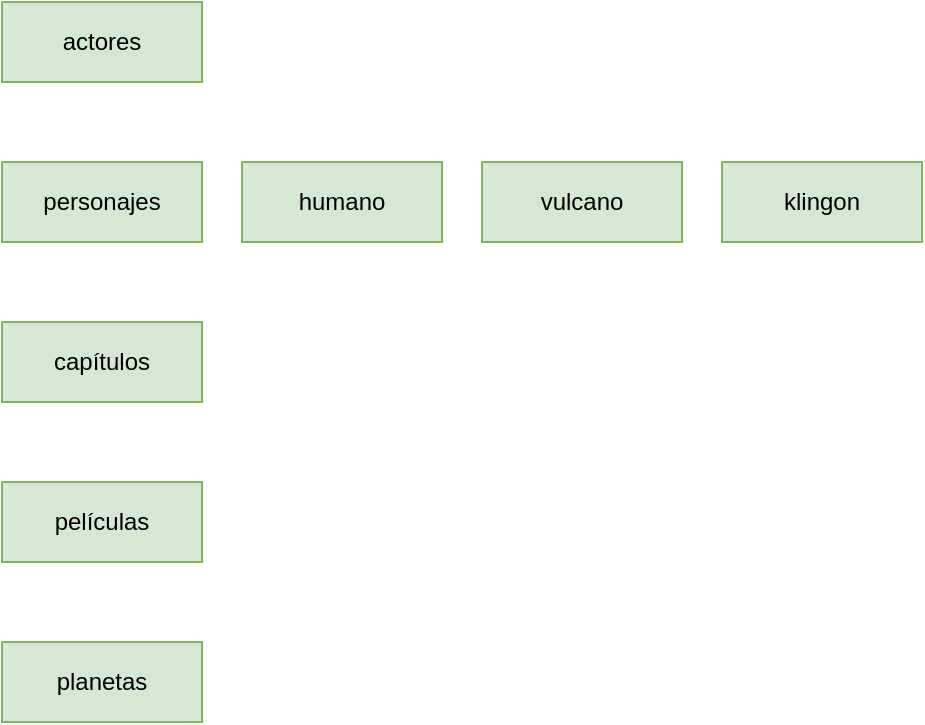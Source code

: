 <mxfile version="20.4.2" type="github" pages="4">
  <diagram id="YVtcHSU1SNbKNZBnk2NI" name="Paso 1">
    <mxGraphModel dx="1422" dy="771" grid="1" gridSize="10" guides="1" tooltips="1" connect="1" arrows="1" fold="1" page="1" pageScale="1" pageWidth="827" pageHeight="1169" math="0" shadow="0">
      <root>
        <mxCell id="0" />
        <mxCell id="1" parent="0" />
        <mxCell id="5oaptLIpyCsHz3AV9J9A-2" value="actores" style="whiteSpace=wrap;html=1;align=center;fillColor=#d5e8d4;strokeColor=#82b366;" parent="1" vertex="1">
          <mxGeometry x="40" y="600" width="100" height="40" as="geometry" />
        </mxCell>
        <mxCell id="5oaptLIpyCsHz3AV9J9A-3" value="personajes" style="whiteSpace=wrap;html=1;align=center;fillColor=#d5e8d4;strokeColor=#82b366;" parent="1" vertex="1">
          <mxGeometry x="40" y="680" width="100" height="40" as="geometry" />
        </mxCell>
        <mxCell id="5oaptLIpyCsHz3AV9J9A-4" value="capítulos" style="whiteSpace=wrap;html=1;align=center;fillColor=#d5e8d4;strokeColor=#82b366;" parent="1" vertex="1">
          <mxGeometry x="40" y="760" width="100" height="40" as="geometry" />
        </mxCell>
        <mxCell id="5oaptLIpyCsHz3AV9J9A-5" value="películas" style="whiteSpace=wrap;html=1;align=center;fillColor=#d5e8d4;strokeColor=#82b366;" parent="1" vertex="1">
          <mxGeometry x="40" y="840" width="100" height="40" as="geometry" />
        </mxCell>
        <mxCell id="5oaptLIpyCsHz3AV9J9A-6" value="planetas" style="whiteSpace=wrap;html=1;align=center;fillColor=#d5e8d4;strokeColor=#82b366;" parent="1" vertex="1">
          <mxGeometry x="40" y="920" width="100" height="40" as="geometry" />
        </mxCell>
        <mxCell id="Ev6iWTpG4sbY6G4gCoYs-1" value="humano" style="whiteSpace=wrap;html=1;align=center;fillColor=#d5e8d4;strokeColor=#82b366;" parent="1" vertex="1">
          <mxGeometry x="160" y="680" width="100" height="40" as="geometry" />
        </mxCell>
        <mxCell id="Ev6iWTpG4sbY6G4gCoYs-2" value="vulcano" style="whiteSpace=wrap;html=1;align=center;fillColor=#d5e8d4;strokeColor=#82b366;" parent="1" vertex="1">
          <mxGeometry x="280" y="680" width="100" height="40" as="geometry" />
        </mxCell>
        <mxCell id="Ev6iWTpG4sbY6G4gCoYs-3" value="klingon" style="whiteSpace=wrap;html=1;align=center;fillColor=#d5e8d4;strokeColor=#82b366;" parent="1" vertex="1">
          <mxGeometry x="400" y="680" width="100" height="40" as="geometry" />
        </mxCell>
      </root>
    </mxGraphModel>
  </diagram>
  <diagram name="Paso 2" id="WaLgg_DGJOxMCWubHu2p">
    <mxGraphModel dx="595" dy="771" grid="1" gridSize="10" guides="1" tooltips="1" connect="1" arrows="1" fold="1" page="1" pageScale="1" pageWidth="827" pageHeight="1169" math="0" shadow="0">
      <root>
        <mxCell id="kUUPJKD1E2SJqRC8icJv-0" />
        <mxCell id="kUUPJKD1E2SJqRC8icJv-1" parent="kUUPJKD1E2SJqRC8icJv-0" />
        <mxCell id="kUUPJKD1E2SJqRC8icJv-5" value="actor" style="whiteSpace=wrap;html=1;align=center;fillColor=#d5e8d4;strokeColor=#82b366;" vertex="1" parent="kUUPJKD1E2SJqRC8icJv-1">
          <mxGeometry x="850" y="680" width="100" height="40" as="geometry" />
        </mxCell>
        <mxCell id="kUUPJKD1E2SJqRC8icJv-6" value="personaje" style="whiteSpace=wrap;html=1;align=center;fillColor=#d5e8d4;strokeColor=#82b366;" vertex="1" parent="kUUPJKD1E2SJqRC8icJv-1">
          <mxGeometry x="1330" y="680" width="100" height="40" as="geometry" />
        </mxCell>
        <mxCell id="kUUPJKD1E2SJqRC8icJv-7" value="capítulo" style="whiteSpace=wrap;html=1;align=center;fillColor=#d5e8d4;strokeColor=#82b366;" vertex="1" parent="kUUPJKD1E2SJqRC8icJv-1">
          <mxGeometry x="1810" y="680" width="100" height="40" as="geometry" />
        </mxCell>
        <mxCell id="kUUPJKD1E2SJqRC8icJv-8" value="película" style="whiteSpace=wrap;html=1;align=center;fillColor=#d5e8d4;strokeColor=#82b366;" vertex="1" parent="kUUPJKD1E2SJqRC8icJv-1">
          <mxGeometry x="1330" y="320" width="100" height="40" as="geometry" />
        </mxCell>
        <mxCell id="kUUPJKD1E2SJqRC8icJv-9" value="planeta" style="whiteSpace=wrap;html=1;align=center;fillColor=#d5e8d4;strokeColor=#82b366;" vertex="1" parent="kUUPJKD1E2SJqRC8icJv-1">
          <mxGeometry x="2290" y="680" width="100" height="40" as="geometry" />
        </mxCell>
        <mxCell id="kUUPJKD1E2SJqRC8icJv-10" value="humano" style="whiteSpace=wrap;html=1;align=center;fillColor=#d5e8d4;strokeColor=#82b366;" vertex="1" parent="kUUPJKD1E2SJqRC8icJv-1">
          <mxGeometry x="1200" y="1000" width="100" height="40" as="geometry" />
        </mxCell>
        <mxCell id="kUUPJKD1E2SJqRC8icJv-11" value="vulcano" style="whiteSpace=wrap;html=1;align=center;fillColor=#d5e8d4;strokeColor=#82b366;" vertex="1" parent="kUUPJKD1E2SJqRC8icJv-1">
          <mxGeometry x="1330" y="1000" width="100" height="40" as="geometry" />
        </mxCell>
        <mxCell id="kUUPJKD1E2SJqRC8icJv-12" value="klingon" style="whiteSpace=wrap;html=1;align=center;fillColor=#d5e8d4;strokeColor=#82b366;" vertex="1" parent="kUUPJKD1E2SJqRC8icJv-1">
          <mxGeometry x="1460" y="1000" width="100" height="40" as="geometry" />
        </mxCell>
        <mxCell id="kUUPJKD1E2SJqRC8icJv-13" value="interpreta" style="shape=rhombus;perimeter=rhombusPerimeter;whiteSpace=wrap;html=1;align=center;fillColor=#fff2cc;strokeColor=#d6b656;" vertex="1" parent="kUUPJKD1E2SJqRC8icJv-1">
          <mxGeometry x="1080" y="670" width="120" height="60" as="geometry" />
        </mxCell>
        <mxCell id="kUUPJKD1E2SJqRC8icJv-14" value="" style="endArrow=none;html=1;rounded=0;entryX=0;entryY=0.5;entryDx=0;entryDy=0;exitX=1;exitY=0.5;exitDx=0;exitDy=0;" edge="1" parent="kUUPJKD1E2SJqRC8icJv-1" source="kUUPJKD1E2SJqRC8icJv-5" target="kUUPJKD1E2SJqRC8icJv-13">
          <mxGeometry relative="1" as="geometry">
            <mxPoint x="960" y="770" as="sourcePoint" />
            <mxPoint x="1120" y="770" as="targetPoint" />
          </mxGeometry>
        </mxCell>
        <mxCell id="kUUPJKD1E2SJqRC8icJv-16" value="" style="endArrow=none;html=1;rounded=0;exitX=1;exitY=0.5;exitDx=0;exitDy=0;entryX=0;entryY=0.5;entryDx=0;entryDy=0;" edge="1" parent="kUUPJKD1E2SJqRC8icJv-1" source="kUUPJKD1E2SJqRC8icJv-13" target="kUUPJKD1E2SJqRC8icJv-6">
          <mxGeometry relative="1" as="geometry">
            <mxPoint x="1340" y="760" as="sourcePoint" />
            <mxPoint x="1500" y="760" as="targetPoint" />
          </mxGeometry>
        </mxCell>
        <mxCell id="kUUPJKD1E2SJqRC8icJv-18" value="" style="triangle;whiteSpace=wrap;html=1;rotation=90;fillColor=#fff2cc;strokeColor=#d6b656;" vertex="1" parent="kUUPJKD1E2SJqRC8icJv-1">
          <mxGeometry x="1350" y="830" width="60" height="80" as="geometry" />
        </mxCell>
        <mxCell id="kUUPJKD1E2SJqRC8icJv-19" value="" style="endArrow=none;html=1;rounded=0;entryX=0.5;entryY=1;entryDx=0;entryDy=0;exitX=0;exitY=0.5;exitDx=0;exitDy=0;" edge="1" parent="kUUPJKD1E2SJqRC8icJv-1" source="kUUPJKD1E2SJqRC8icJv-18" target="kUUPJKD1E2SJqRC8icJv-6">
          <mxGeometry relative="1" as="geometry">
            <mxPoint x="1150" y="760" as="sourcePoint" />
            <mxPoint x="1310" y="760" as="targetPoint" />
          </mxGeometry>
        </mxCell>
        <mxCell id="kUUPJKD1E2SJqRC8icJv-20" value="" style="endArrow=none;html=1;rounded=0;entryX=1;entryY=0.5;entryDx=0;entryDy=0;exitX=0.5;exitY=0;exitDx=0;exitDy=0;" edge="1" parent="kUUPJKD1E2SJqRC8icJv-1" source="kUUPJKD1E2SJqRC8icJv-11" target="kUUPJKD1E2SJqRC8icJv-18">
          <mxGeometry relative="1" as="geometry">
            <mxPoint x="1200" y="910" as="sourcePoint" />
            <mxPoint x="1360" y="910" as="targetPoint" />
          </mxGeometry>
        </mxCell>
        <mxCell id="kUUPJKD1E2SJqRC8icJv-21" value="" style="endArrow=none;html=1;rounded=0;entryX=0.5;entryY=1;entryDx=0;entryDy=0;exitX=0.5;exitY=0;exitDx=0;exitDy=0;" edge="1" parent="kUUPJKD1E2SJqRC8icJv-1" source="kUUPJKD1E2SJqRC8icJv-10" target="kUUPJKD1E2SJqRC8icJv-18">
          <mxGeometry relative="1" as="geometry">
            <mxPoint x="1150" y="920" as="sourcePoint" />
            <mxPoint x="1310" y="920" as="targetPoint" />
          </mxGeometry>
        </mxCell>
        <mxCell id="kUUPJKD1E2SJqRC8icJv-22" value="" style="endArrow=none;html=1;rounded=0;exitX=0.5;exitY=0;exitDx=0;exitDy=0;entryX=0.5;entryY=0;entryDx=0;entryDy=0;" edge="1" parent="kUUPJKD1E2SJqRC8icJv-1" source="kUUPJKD1E2SJqRC8icJv-18" target="kUUPJKD1E2SJqRC8icJv-12">
          <mxGeometry relative="1" as="geometry">
            <mxPoint x="1490" y="900" as="sourcePoint" />
            <mxPoint x="1650" y="900" as="targetPoint" />
          </mxGeometry>
        </mxCell>
        <mxCell id="kUUPJKD1E2SJqRC8icJv-23" value="visitan" style="shape=rhombus;perimeter=rhombusPerimeter;whiteSpace=wrap;html=1;align=center;fillColor=#fff2cc;strokeColor=#d6b656;" vertex="1" parent="kUUPJKD1E2SJqRC8icJv-1">
          <mxGeometry x="2040" y="670" width="120" height="60" as="geometry" />
        </mxCell>
        <mxCell id="kUUPJKD1E2SJqRC8icJv-24" value="aparece" style="shape=rhombus;perimeter=rhombusPerimeter;whiteSpace=wrap;html=1;align=center;fillColor=#fff2cc;strokeColor=#d6b656;" vertex="1" parent="kUUPJKD1E2SJqRC8icJv-1">
          <mxGeometry x="1320" y="490" width="120" height="60" as="geometry" />
        </mxCell>
        <mxCell id="kUUPJKD1E2SJqRC8icJv-25" value="" style="endArrow=none;html=1;rounded=0;exitX=0.5;exitY=0;exitDx=0;exitDy=0;entryX=0.5;entryY=1;entryDx=0;entryDy=0;endFill=0;" edge="1" parent="kUUPJKD1E2SJqRC8icJv-1" source="kUUPJKD1E2SJqRC8icJv-24" target="kUUPJKD1E2SJqRC8icJv-8">
          <mxGeometry relative="1" as="geometry">
            <mxPoint x="1410" y="440" as="sourcePoint" />
            <mxPoint x="1570" y="440" as="targetPoint" />
          </mxGeometry>
        </mxCell>
        <mxCell id="kUUPJKD1E2SJqRC8icJv-27" value="" style="endArrow=none;html=1;rounded=0;exitX=0.5;exitY=0;exitDx=0;exitDy=0;entryX=0.5;entryY=1;entryDx=0;entryDy=0;startArrow=none;startFill=0;endFill=0;" edge="1" parent="kUUPJKD1E2SJqRC8icJv-1" source="kUUPJKD1E2SJqRC8icJv-6" target="kUUPJKD1E2SJqRC8icJv-24">
          <mxGeometry relative="1" as="geometry">
            <mxPoint x="1400" y="590" as="sourcePoint" />
            <mxPoint x="1560" y="590" as="targetPoint" />
          </mxGeometry>
        </mxCell>
        <mxCell id="kUUPJKD1E2SJqRC8icJv-29" value="" style="endArrow=none;html=1;rounded=0;curved=1;" edge="1" parent="kUUPJKD1E2SJqRC8icJv-1">
          <mxGeometry width="50" height="50" relative="1" as="geometry">
            <mxPoint x="1320" y="880" as="sourcePoint" />
            <mxPoint x="1440" y="880" as="targetPoint" />
            <Array as="points">
              <mxPoint x="1380" y="940" />
            </Array>
          </mxGeometry>
        </mxCell>
        <mxCell id="kUUPJKD1E2SJqRC8icJv-30" value="participa" style="shape=rhombus;perimeter=rhombusPerimeter;whiteSpace=wrap;html=1;align=center;fillColor=#fff2cc;strokeColor=#d6b656;" vertex="1" parent="kUUPJKD1E2SJqRC8icJv-1">
          <mxGeometry x="1560" y="670" width="120" height="60" as="geometry" />
        </mxCell>
        <mxCell id="kUUPJKD1E2SJqRC8icJv-31" value="" style="endArrow=none;html=1;rounded=0;curved=1;exitX=1;exitY=0.5;exitDx=0;exitDy=0;entryX=0;entryY=0.5;entryDx=0;entryDy=0;endFill=0;" edge="1" parent="kUUPJKD1E2SJqRC8icJv-1" source="kUUPJKD1E2SJqRC8icJv-7" target="kUUPJKD1E2SJqRC8icJv-23">
          <mxGeometry relative="1" as="geometry">
            <mxPoint x="1920" y="640" as="sourcePoint" />
            <mxPoint x="2080" y="640" as="targetPoint" />
          </mxGeometry>
        </mxCell>
        <mxCell id="kUUPJKD1E2SJqRC8icJv-33" value="" style="endArrow=none;html=1;rounded=0;curved=1;exitX=1;exitY=0.5;exitDx=0;exitDy=0;entryX=0;entryY=0.5;entryDx=0;entryDy=0;endFill=0;" edge="1" parent="kUUPJKD1E2SJqRC8icJv-1" source="kUUPJKD1E2SJqRC8icJv-23" target="kUUPJKD1E2SJqRC8icJv-9">
          <mxGeometry relative="1" as="geometry">
            <mxPoint x="2170" y="650" as="sourcePoint" />
            <mxPoint x="2330" y="650" as="targetPoint" />
          </mxGeometry>
        </mxCell>
        <mxCell id="kUUPJKD1E2SJqRC8icJv-35" value="" style="endArrow=none;html=1;rounded=0;curved=1;exitX=1;exitY=0.5;exitDx=0;exitDy=0;entryX=0;entryY=0.5;entryDx=0;entryDy=0;" edge="1" parent="kUUPJKD1E2SJqRC8icJv-1" source="kUUPJKD1E2SJqRC8icJv-30" target="kUUPJKD1E2SJqRC8icJv-7">
          <mxGeometry relative="1" as="geometry">
            <mxPoint x="1710" y="640" as="sourcePoint" />
            <mxPoint x="1870" y="640" as="targetPoint" />
          </mxGeometry>
        </mxCell>
        <mxCell id="kUUPJKD1E2SJqRC8icJv-37" value="" style="endArrow=none;html=1;rounded=0;curved=1;exitX=1;exitY=0.5;exitDx=0;exitDy=0;entryX=0;entryY=0.5;entryDx=0;entryDy=0;endFill=0;" edge="1" parent="kUUPJKD1E2SJqRC8icJv-1" source="kUUPJKD1E2SJqRC8icJv-6" target="kUUPJKD1E2SJqRC8icJv-30">
          <mxGeometry relative="1" as="geometry">
            <mxPoint x="1500" y="640" as="sourcePoint" />
            <mxPoint x="1660" y="640" as="targetPoint" />
          </mxGeometry>
        </mxCell>
        <mxCell id="kUUPJKD1E2SJqRC8icJv-90" value="se viajó" style="shape=rhombus;perimeter=rhombusPerimeter;whiteSpace=wrap;html=1;align=center;fillColor=#fff2cc;strokeColor=#d6b656;" vertex="1" parent="kUUPJKD1E2SJqRC8icJv-1">
          <mxGeometry x="1800" y="850" width="120" height="60" as="geometry" />
        </mxCell>
        <mxCell id="kUUPJKD1E2SJqRC8icJv-91" value="nave" style="whiteSpace=wrap;html=1;align=center;fillColor=#d5e8d4;strokeColor=#82b366;" vertex="1" parent="kUUPJKD1E2SJqRC8icJv-1">
          <mxGeometry x="1810" y="1040" width="100" height="40" as="geometry" />
        </mxCell>
        <mxCell id="kUUPJKD1E2SJqRC8icJv-92" value="" style="endArrow=none;html=1;rounded=0;exitX=0.5;exitY=1;exitDx=0;exitDy=0;entryX=0.5;entryY=0;entryDx=0;entryDy=0;" edge="1" parent="kUUPJKD1E2SJqRC8icJv-1" source="kUUPJKD1E2SJqRC8icJv-7" target="kUUPJKD1E2SJqRC8icJv-90">
          <mxGeometry relative="1" as="geometry">
            <mxPoint x="2360" y="810" as="sourcePoint" />
            <mxPoint x="2520" y="810" as="targetPoint" />
          </mxGeometry>
        </mxCell>
        <mxCell id="kUUPJKD1E2SJqRC8icJv-94" value="" style="endArrow=none;html=1;rounded=0;exitX=0.5;exitY=1;exitDx=0;exitDy=0;entryX=0.5;entryY=0;entryDx=0;entryDy=0;" edge="1" parent="kUUPJKD1E2SJqRC8icJv-1" source="kUUPJKD1E2SJqRC8icJv-90" target="kUUPJKD1E2SJqRC8icJv-91">
          <mxGeometry relative="1" as="geometry">
            <mxPoint x="1870" y="980" as="sourcePoint" />
            <mxPoint x="2030" y="980" as="targetPoint" />
          </mxGeometry>
        </mxCell>
      </root>
    </mxGraphModel>
  </diagram>
  <diagram name="Paso 3" id="2t5nj26lRfY2oiwV646O">
    <mxGraphModel dx="1422" dy="771" grid="1" gridSize="10" guides="1" tooltips="1" connect="1" arrows="1" fold="1" page="1" pageScale="1" pageWidth="827" pageHeight="1169" math="0" shadow="0">
      <root>
        <mxCell id="jOBISgHrDkOwNtRJy6y--0" />
        <mxCell id="jOBISgHrDkOwNtRJy6y--1" parent="jOBISgHrDkOwNtRJy6y--0" />
        <mxCell id="By8Wep5jB3_zfzQ9AOdf-26" value="" style="endArrow=none;html=1;rounded=0;curved=1;exitX=1;exitY=0.5;exitDx=0;exitDy=0;" parent="jOBISgHrDkOwNtRJy6y--1" source="By8Wep5jB3_zfzQ9AOdf-24" edge="1">
          <mxGeometry relative="1" as="geometry">
            <mxPoint x="1280" y="810" as="sourcePoint" />
            <mxPoint x="1360" y="840" as="targetPoint" />
          </mxGeometry>
        </mxCell>
        <mxCell id="By8Wep5jB3_zfzQ9AOdf-27" value="" style="endArrow=none;html=1;rounded=0;curved=1;exitX=0;exitY=0.25;exitDx=0;exitDy=0;entryX=0;entryY=0.5;entryDx=0;entryDy=0;" parent="jOBISgHrDkOwNtRJy6y--1" source="p2jB2SGQw58TzBBoW6NG-3" target="By8Wep5jB3_zfzQ9AOdf-25" edge="1">
          <mxGeometry relative="1" as="geometry">
            <mxPoint x="1450" y="860" as="sourcePoint" />
            <mxPoint x="1610" y="860" as="targetPoint" />
          </mxGeometry>
        </mxCell>
        <mxCell id="jOBISgHrDkOwNtRJy6y--3" value="actor" style="whiteSpace=wrap;html=1;align=center;fillColor=#d5e8d4;strokeColor=#82b366;" parent="jOBISgHrDkOwNtRJy6y--1" vertex="1">
          <mxGeometry x="850" y="680" width="100" height="40" as="geometry" />
        </mxCell>
        <mxCell id="jOBISgHrDkOwNtRJy6y--4" value="personaje" style="whiteSpace=wrap;html=1;align=center;fillColor=#d5e8d4;strokeColor=#82b366;" parent="jOBISgHrDkOwNtRJy6y--1" vertex="1">
          <mxGeometry x="1330" y="680" width="100" height="40" as="geometry" />
        </mxCell>
        <mxCell id="jOBISgHrDkOwNtRJy6y--5" value="capítulo" style="whiteSpace=wrap;html=1;align=center;fillColor=#d5e8d4;strokeColor=#82b366;" parent="jOBISgHrDkOwNtRJy6y--1" vertex="1">
          <mxGeometry x="1810" y="680" width="100" height="40" as="geometry" />
        </mxCell>
        <mxCell id="jOBISgHrDkOwNtRJy6y--6" value="película" style="whiteSpace=wrap;html=1;align=center;fillColor=#d5e8d4;strokeColor=#82b366;" parent="jOBISgHrDkOwNtRJy6y--1" vertex="1">
          <mxGeometry x="1330" y="320" width="100" height="40" as="geometry" />
        </mxCell>
        <mxCell id="jOBISgHrDkOwNtRJy6y--7" value="planeta" style="whiteSpace=wrap;html=1;align=center;fillColor=#d5e8d4;strokeColor=#82b366;" parent="jOBISgHrDkOwNtRJy6y--1" vertex="1">
          <mxGeometry x="2290" y="680" width="100" height="40" as="geometry" />
        </mxCell>
        <mxCell id="jOBISgHrDkOwNtRJy6y--8" value="humano" style="whiteSpace=wrap;html=1;align=center;fillColor=#d5e8d4;strokeColor=#82b366;" parent="jOBISgHrDkOwNtRJy6y--1" vertex="1">
          <mxGeometry x="1200" y="1000" width="100" height="40" as="geometry" />
        </mxCell>
        <mxCell id="jOBISgHrDkOwNtRJy6y--9" value="vulcano" style="whiteSpace=wrap;html=1;align=center;fillColor=#d5e8d4;strokeColor=#82b366;" parent="jOBISgHrDkOwNtRJy6y--1" vertex="1">
          <mxGeometry x="1330" y="1000" width="100" height="40" as="geometry" />
        </mxCell>
        <mxCell id="jOBISgHrDkOwNtRJy6y--10" value="klingon" style="whiteSpace=wrap;html=1;align=center;fillColor=#d5e8d4;strokeColor=#82b366;" parent="jOBISgHrDkOwNtRJy6y--1" vertex="1">
          <mxGeometry x="1460" y="1000" width="100" height="40" as="geometry" />
        </mxCell>
        <mxCell id="p2jB2SGQw58TzBBoW6NG-0" value="interpreta" style="shape=rhombus;perimeter=rhombusPerimeter;whiteSpace=wrap;html=1;align=center;fillColor=#fff2cc;strokeColor=#d6b656;" parent="jOBISgHrDkOwNtRJy6y--1" vertex="1">
          <mxGeometry x="1080" y="670" width="120" height="60" as="geometry" />
        </mxCell>
        <mxCell id="p2jB2SGQw58TzBBoW6NG-1" value="" style="endArrow=none;html=1;rounded=0;entryX=0;entryY=0.5;entryDx=0;entryDy=0;exitX=1;exitY=0.5;exitDx=0;exitDy=0;" parent="jOBISgHrDkOwNtRJy6y--1" source="jOBISgHrDkOwNtRJy6y--3" target="p2jB2SGQw58TzBBoW6NG-0" edge="1">
          <mxGeometry relative="1" as="geometry">
            <mxPoint x="960" y="770" as="sourcePoint" />
            <mxPoint x="1120" y="770" as="targetPoint" />
          </mxGeometry>
        </mxCell>
        <mxCell id="p2jB2SGQw58TzBBoW6NG-2" value="" style="endArrow=none;html=1;rounded=0;exitX=1;exitY=0.5;exitDx=0;exitDy=0;entryX=0;entryY=0.5;entryDx=0;entryDy=0;" parent="jOBISgHrDkOwNtRJy6y--1" source="p2jB2SGQw58TzBBoW6NG-0" target="jOBISgHrDkOwNtRJy6y--4" edge="1">
          <mxGeometry relative="1" as="geometry">
            <mxPoint x="1340" y="760" as="sourcePoint" />
            <mxPoint x="1500" y="760" as="targetPoint" />
          </mxGeometry>
        </mxCell>
        <mxCell id="p2jB2SGQw58TzBBoW6NG-3" value="" style="triangle;whiteSpace=wrap;html=1;rotation=90;fillColor=#fff2cc;strokeColor=#d6b656;" parent="jOBISgHrDkOwNtRJy6y--1" vertex="1">
          <mxGeometry x="1350" y="830" width="60" height="80" as="geometry" />
        </mxCell>
        <mxCell id="p2jB2SGQw58TzBBoW6NG-4" value="" style="endArrow=none;html=1;rounded=0;entryX=0.5;entryY=1;entryDx=0;entryDy=0;exitX=0;exitY=0.5;exitDx=0;exitDy=0;" parent="jOBISgHrDkOwNtRJy6y--1" source="p2jB2SGQw58TzBBoW6NG-3" target="jOBISgHrDkOwNtRJy6y--4" edge="1">
          <mxGeometry relative="1" as="geometry">
            <mxPoint x="1150" y="760" as="sourcePoint" />
            <mxPoint x="1310" y="760" as="targetPoint" />
          </mxGeometry>
        </mxCell>
        <mxCell id="p2jB2SGQw58TzBBoW6NG-5" value="" style="endArrow=none;html=1;rounded=0;entryX=1;entryY=0.5;entryDx=0;entryDy=0;exitX=0.5;exitY=0;exitDx=0;exitDy=0;" parent="jOBISgHrDkOwNtRJy6y--1" source="jOBISgHrDkOwNtRJy6y--9" target="p2jB2SGQw58TzBBoW6NG-3" edge="1">
          <mxGeometry relative="1" as="geometry">
            <mxPoint x="1200" y="910" as="sourcePoint" />
            <mxPoint x="1360" y="910" as="targetPoint" />
          </mxGeometry>
        </mxCell>
        <mxCell id="p2jB2SGQw58TzBBoW6NG-6" value="" style="endArrow=none;html=1;rounded=0;entryX=0.5;entryY=1;entryDx=0;entryDy=0;exitX=0.5;exitY=0;exitDx=0;exitDy=0;" parent="jOBISgHrDkOwNtRJy6y--1" source="jOBISgHrDkOwNtRJy6y--8" target="p2jB2SGQw58TzBBoW6NG-3" edge="1">
          <mxGeometry relative="1" as="geometry">
            <mxPoint x="1150" y="920" as="sourcePoint" />
            <mxPoint x="1310" y="920" as="targetPoint" />
          </mxGeometry>
        </mxCell>
        <mxCell id="p2jB2SGQw58TzBBoW6NG-7" value="" style="endArrow=none;html=1;rounded=0;exitX=0.5;exitY=0;exitDx=0;exitDy=0;entryX=0.5;entryY=0;entryDx=0;entryDy=0;" parent="jOBISgHrDkOwNtRJy6y--1" source="p2jB2SGQw58TzBBoW6NG-3" target="jOBISgHrDkOwNtRJy6y--10" edge="1">
          <mxGeometry relative="1" as="geometry">
            <mxPoint x="1490" y="900" as="sourcePoint" />
            <mxPoint x="1650" y="900" as="targetPoint" />
          </mxGeometry>
        </mxCell>
        <mxCell id="ORmQUaofqqNPYuRZAY5Y-0" value="visitan" style="shape=rhombus;perimeter=rhombusPerimeter;whiteSpace=wrap;html=1;align=center;fillColor=#fff2cc;strokeColor=#d6b656;" parent="jOBISgHrDkOwNtRJy6y--1" vertex="1">
          <mxGeometry x="2040" y="670" width="120" height="60" as="geometry" />
        </mxCell>
        <mxCell id="ORmQUaofqqNPYuRZAY5Y-8" value="aparece" style="shape=rhombus;perimeter=rhombusPerimeter;whiteSpace=wrap;html=1;align=center;fillColor=#fff2cc;strokeColor=#d6b656;" parent="jOBISgHrDkOwNtRJy6y--1" vertex="1">
          <mxGeometry x="1320" y="490" width="120" height="60" as="geometry" />
        </mxCell>
        <mxCell id="ORmQUaofqqNPYuRZAY5Y-9" value="" style="endArrow=none;html=1;rounded=0;exitX=0.5;exitY=0;exitDx=0;exitDy=0;entryX=0.5;entryY=1;entryDx=0;entryDy=0;" parent="jOBISgHrDkOwNtRJy6y--1" source="ORmQUaofqqNPYuRZAY5Y-8" target="jOBISgHrDkOwNtRJy6y--6" edge="1">
          <mxGeometry relative="1" as="geometry">
            <mxPoint x="1410" y="440" as="sourcePoint" />
            <mxPoint x="1570" y="440" as="targetPoint" />
          </mxGeometry>
        </mxCell>
        <mxCell id="ORmQUaofqqNPYuRZAY5Y-10" value="" style="endArrow=none;html=1;rounded=0;exitX=0.5;exitY=0;exitDx=0;exitDy=0;entryX=0.5;entryY=1;entryDx=0;entryDy=0;" parent="jOBISgHrDkOwNtRJy6y--1" source="jOBISgHrDkOwNtRJy6y--4" target="ORmQUaofqqNPYuRZAY5Y-8" edge="1">
          <mxGeometry relative="1" as="geometry">
            <mxPoint x="1400" y="590" as="sourcePoint" />
            <mxPoint x="1560" y="590" as="targetPoint" />
          </mxGeometry>
        </mxCell>
        <mxCell id="By8Wep5jB3_zfzQ9AOdf-4" value="" style="endArrow=none;html=1;rounded=0;curved=1;" parent="jOBISgHrDkOwNtRJy6y--1" edge="1">
          <mxGeometry width="50" height="50" relative="1" as="geometry">
            <mxPoint x="1320" y="880" as="sourcePoint" />
            <mxPoint x="1440" y="880" as="targetPoint" />
            <Array as="points">
              <mxPoint x="1380" y="940" />
            </Array>
          </mxGeometry>
        </mxCell>
        <mxCell id="By8Wep5jB3_zfzQ9AOdf-10" value="participa" style="shape=rhombus;perimeter=rhombusPerimeter;whiteSpace=wrap;html=1;align=center;fillColor=#fff2cc;strokeColor=#d6b656;" parent="jOBISgHrDkOwNtRJy6y--1" vertex="1">
          <mxGeometry x="1560" y="670" width="120" height="60" as="geometry" />
        </mxCell>
        <mxCell id="By8Wep5jB3_zfzQ9AOdf-11" value="" style="endArrow=none;html=1;rounded=0;curved=1;exitX=1;exitY=0.5;exitDx=0;exitDy=0;entryX=0;entryY=0.5;entryDx=0;entryDy=0;" parent="jOBISgHrDkOwNtRJy6y--1" source="jOBISgHrDkOwNtRJy6y--5" target="ORmQUaofqqNPYuRZAY5Y-0" edge="1">
          <mxGeometry relative="1" as="geometry">
            <mxPoint x="1920" y="640" as="sourcePoint" />
            <mxPoint x="2080" y="640" as="targetPoint" />
          </mxGeometry>
        </mxCell>
        <mxCell id="By8Wep5jB3_zfzQ9AOdf-12" value="" style="endArrow=none;html=1;rounded=0;curved=1;exitX=1;exitY=0.5;exitDx=0;exitDy=0;entryX=0;entryY=0.5;entryDx=0;entryDy=0;" parent="jOBISgHrDkOwNtRJy6y--1" source="ORmQUaofqqNPYuRZAY5Y-0" target="jOBISgHrDkOwNtRJy6y--7" edge="1">
          <mxGeometry relative="1" as="geometry">
            <mxPoint x="2170" y="650" as="sourcePoint" />
            <mxPoint x="2330" y="650" as="targetPoint" />
          </mxGeometry>
        </mxCell>
        <mxCell id="By8Wep5jB3_zfzQ9AOdf-13" value="" style="endArrow=none;html=1;rounded=0;curved=1;exitX=1;exitY=0.5;exitDx=0;exitDy=0;entryX=0;entryY=0.5;entryDx=0;entryDy=0;" parent="jOBISgHrDkOwNtRJy6y--1" source="By8Wep5jB3_zfzQ9AOdf-10" target="jOBISgHrDkOwNtRJy6y--5" edge="1">
          <mxGeometry relative="1" as="geometry">
            <mxPoint x="1710" y="640" as="sourcePoint" />
            <mxPoint x="1870" y="640" as="targetPoint" />
          </mxGeometry>
        </mxCell>
        <mxCell id="By8Wep5jB3_zfzQ9AOdf-14" value="" style="endArrow=none;html=1;rounded=0;curved=1;exitX=1;exitY=0.5;exitDx=0;exitDy=0;entryX=0;entryY=0.5;entryDx=0;entryDy=0;" parent="jOBISgHrDkOwNtRJy6y--1" source="jOBISgHrDkOwNtRJy6y--4" target="By8Wep5jB3_zfzQ9AOdf-10" edge="1">
          <mxGeometry relative="1" as="geometry">
            <mxPoint x="1500" y="640" as="sourcePoint" />
            <mxPoint x="1660" y="640" as="targetPoint" />
          </mxGeometry>
        </mxCell>
        <mxCell id="By8Wep5jB3_zfzQ9AOdf-16" value="nombre" style="ellipse;whiteSpace=wrap;html=1;align=center;" parent="jOBISgHrDkOwNtRJy6y--1" vertex="1">
          <mxGeometry x="700" y="640" width="100" height="40" as="geometry" />
        </mxCell>
        <mxCell id="By8Wep5jB3_zfzQ9AOdf-17" value="personaje" style="ellipse;whiteSpace=wrap;html=1;align=center;fontStyle=4;fillColor=#dae8fc;strokeColor=#6c8ebf;" parent="jOBISgHrDkOwNtRJy6y--1" vertex="1">
          <mxGeometry x="850" y="600" width="100" height="40" as="geometry" />
        </mxCell>
        <mxCell id="By8Wep5jB3_zfzQ9AOdf-18" value="fecha nacimiento" style="ellipse;whiteSpace=wrap;html=1;align=center;" parent="jOBISgHrDkOwNtRJy6y--1" vertex="1">
          <mxGeometry x="700" y="720" width="100" height="40" as="geometry" />
        </mxCell>
        <mxCell id="By8Wep5jB3_zfzQ9AOdf-19" value="nacionalidad" style="ellipse;whiteSpace=wrap;html=1;align=center;" parent="jOBISgHrDkOwNtRJy6y--1" vertex="1">
          <mxGeometry x="850" y="760" width="100" height="40" as="geometry" />
        </mxCell>
        <mxCell id="By8Wep5jB3_zfzQ9AOdf-20" value="" style="endArrow=none;html=1;rounded=0;curved=1;exitX=0.5;exitY=1;exitDx=0;exitDy=0;entryX=0.5;entryY=0;entryDx=0;entryDy=0;" parent="jOBISgHrDkOwNtRJy6y--1" source="By8Wep5jB3_zfzQ9AOdf-17" target="jOBISgHrDkOwNtRJy6y--3" edge="1">
          <mxGeometry relative="1" as="geometry">
            <mxPoint x="950" y="650" as="sourcePoint" />
            <mxPoint x="1070" y="650" as="targetPoint" />
          </mxGeometry>
        </mxCell>
        <mxCell id="By8Wep5jB3_zfzQ9AOdf-21" value="" style="endArrow=none;html=1;rounded=0;curved=1;exitX=0.5;exitY=1;exitDx=0;exitDy=0;entryX=0.5;entryY=0;entryDx=0;entryDy=0;" parent="jOBISgHrDkOwNtRJy6y--1" source="jOBISgHrDkOwNtRJy6y--3" target="By8Wep5jB3_zfzQ9AOdf-19" edge="1">
          <mxGeometry relative="1" as="geometry">
            <mxPoint x="920" y="740" as="sourcePoint" />
            <mxPoint x="1080" y="740" as="targetPoint" />
          </mxGeometry>
        </mxCell>
        <mxCell id="By8Wep5jB3_zfzQ9AOdf-22" value="" style="endArrow=none;html=1;rounded=0;curved=1;entryX=1;entryY=0.5;entryDx=0;entryDy=0;exitX=0;exitY=0;exitDx=0;exitDy=0;" parent="jOBISgHrDkOwNtRJy6y--1" source="jOBISgHrDkOwNtRJy6y--3" target="By8Wep5jB3_zfzQ9AOdf-16" edge="1">
          <mxGeometry relative="1" as="geometry">
            <mxPoint x="650" y="690" as="sourcePoint" />
            <mxPoint x="810" y="690" as="targetPoint" />
          </mxGeometry>
        </mxCell>
        <mxCell id="By8Wep5jB3_zfzQ9AOdf-23" value="" style="endArrow=none;html=1;rounded=0;curved=1;entryX=0;entryY=1;entryDx=0;entryDy=0;exitX=1;exitY=0.5;exitDx=0;exitDy=0;" parent="jOBISgHrDkOwNtRJy6y--1" source="By8Wep5jB3_zfzQ9AOdf-18" target="jOBISgHrDkOwNtRJy6y--3" edge="1">
          <mxGeometry relative="1" as="geometry">
            <mxPoint x="580" y="800" as="sourcePoint" />
            <mxPoint x="740" y="800" as="targetPoint" />
          </mxGeometry>
        </mxCell>
        <mxCell id="By8Wep5jB3_zfzQ9AOdf-24" value="nombre" style="ellipse;whiteSpace=wrap;html=1;align=center;" parent="jOBISgHrDkOwNtRJy6y--1" vertex="1">
          <mxGeometry x="1180" y="820" width="100" height="40" as="geometry" />
        </mxCell>
        <mxCell id="By8Wep5jB3_zfzQ9AOdf-25" value="graduación militar" style="ellipse;whiteSpace=wrap;html=1;align=center;" parent="jOBISgHrDkOwNtRJy6y--1" vertex="1">
          <mxGeometry x="1480" y="820" width="100" height="40" as="geometry" />
        </mxCell>
        <mxCell id="By8Wep5jB3_zfzQ9AOdf-28" value="capitán" style="ellipse;whiteSpace=wrap;html=1;align=center;" parent="jOBISgHrDkOwNtRJy6y--1" vertex="1">
          <mxGeometry x="1630" y="760" width="100" height="40" as="geometry" />
        </mxCell>
        <mxCell id="By8Wep5jB3_zfzQ9AOdf-29" value="teniente" style="ellipse;whiteSpace=wrap;html=1;align=center;" parent="jOBISgHrDkOwNtRJy6y--1" vertex="1">
          <mxGeometry x="1630" y="800" width="100" height="40" as="geometry" />
        </mxCell>
        <mxCell id="By8Wep5jB3_zfzQ9AOdf-30" value="almirante" style="ellipse;whiteSpace=wrap;html=1;align=center;" parent="jOBISgHrDkOwNtRJy6y--1" vertex="1">
          <mxGeometry x="1630" y="840" width="100" height="40" as="geometry" />
        </mxCell>
        <mxCell id="By8Wep5jB3_zfzQ9AOdf-31" value="etc..." style="ellipse;whiteSpace=wrap;html=1;align=center;" parent="jOBISgHrDkOwNtRJy6y--1" vertex="1">
          <mxGeometry x="1630" y="880" width="100" height="40" as="geometry" />
        </mxCell>
        <mxCell id="By8Wep5jB3_zfzQ9AOdf-32" value="" style="endArrow=none;html=1;rounded=0;curved=1;entryX=0;entryY=0.5;entryDx=0;entryDy=0;exitX=0.5;exitY=0;exitDx=0;exitDy=0;" parent="jOBISgHrDkOwNtRJy6y--1" source="By8Wep5jB3_zfzQ9AOdf-25" target="By8Wep5jB3_zfzQ9AOdf-28" edge="1">
          <mxGeometry relative="1" as="geometry">
            <mxPoint x="1440" y="790" as="sourcePoint" />
            <mxPoint x="1600" y="790" as="targetPoint" />
          </mxGeometry>
        </mxCell>
        <mxCell id="By8Wep5jB3_zfzQ9AOdf-33" value="" style="endArrow=none;html=1;rounded=0;curved=1;exitX=0.5;exitY=1;exitDx=0;exitDy=0;entryX=0;entryY=0.5;entryDx=0;entryDy=0;" parent="jOBISgHrDkOwNtRJy6y--1" source="By8Wep5jB3_zfzQ9AOdf-25" target="By8Wep5jB3_zfzQ9AOdf-31" edge="1">
          <mxGeometry relative="1" as="geometry">
            <mxPoint x="1460" y="900" as="sourcePoint" />
            <mxPoint x="1620" y="900" as="targetPoint" />
          </mxGeometry>
        </mxCell>
        <mxCell id="By8Wep5jB3_zfzQ9AOdf-34" value="" style="endArrow=none;html=1;rounded=0;curved=1;exitX=1;exitY=0;exitDx=0;exitDy=0;entryX=0;entryY=0.5;entryDx=0;entryDy=0;" parent="jOBISgHrDkOwNtRJy6y--1" source="By8Wep5jB3_zfzQ9AOdf-25" target="By8Wep5jB3_zfzQ9AOdf-29" edge="1">
          <mxGeometry relative="1" as="geometry">
            <mxPoint x="1780" y="820" as="sourcePoint" />
            <mxPoint x="1940" y="820" as="targetPoint" />
          </mxGeometry>
        </mxCell>
        <mxCell id="By8Wep5jB3_zfzQ9AOdf-35" value="" style="endArrow=none;html=1;rounded=0;curved=1;exitX=1;exitY=1;exitDx=0;exitDy=0;entryX=0;entryY=0.5;entryDx=0;entryDy=0;" parent="jOBISgHrDkOwNtRJy6y--1" source="By8Wep5jB3_zfzQ9AOdf-25" target="By8Wep5jB3_zfzQ9AOdf-30" edge="1">
          <mxGeometry relative="1" as="geometry">
            <mxPoint x="1790" y="840" as="sourcePoint" />
            <mxPoint x="1950" y="840" as="targetPoint" />
          </mxGeometry>
        </mxCell>
        <mxCell id="By8Wep5jB3_zfzQ9AOdf-36" value="a que temporada pertenece" style="ellipse;whiteSpace=wrap;html=1;align=center;" parent="jOBISgHrDkOwNtRJy6y--1" vertex="1">
          <mxGeometry x="1810" y="600" width="100" height="40" as="geometry" />
        </mxCell>
        <mxCell id="By8Wep5jB3_zfzQ9AOdf-38" value="título" style="ellipse;whiteSpace=wrap;html=1;align=center;fontStyle=4;fillColor=#dae8fc;strokeColor=#6c8ebf;" parent="jOBISgHrDkOwNtRJy6y--1" vertex="1">
          <mxGeometry x="1690" y="600" width="100" height="40" as="geometry" />
        </mxCell>
        <mxCell id="By8Wep5jB3_zfzQ9AOdf-39" value="orden de rodaje" style="ellipse;whiteSpace=wrap;html=1;align=center;" parent="jOBISgHrDkOwNtRJy6y--1" vertex="1">
          <mxGeometry x="1930" y="600" width="100" height="40" as="geometry" />
        </mxCell>
        <mxCell id="By8Wep5jB3_zfzQ9AOdf-40" value="fecha emisión" style="ellipse;whiteSpace=wrap;html=1;align=center;" parent="jOBISgHrDkOwNtRJy6y--1" vertex="1">
          <mxGeometry x="1750" y="760" width="100" height="40" as="geometry" />
        </mxCell>
        <mxCell id="By8Wep5jB3_zfzQ9AOdf-41" value="personajes" style="ellipse;whiteSpace=wrap;html=1;align=center;" parent="jOBISgHrDkOwNtRJy6y--1" vertex="1">
          <mxGeometry x="1870" y="760" width="100" height="40" as="geometry" />
        </mxCell>
        <mxCell id="By8Wep5jB3_zfzQ9AOdf-42" value="" style="endArrow=none;html=1;rounded=0;curved=1;exitX=0.75;exitY=1;exitDx=0;exitDy=0;entryX=0.5;entryY=0;entryDx=0;entryDy=0;" parent="jOBISgHrDkOwNtRJy6y--1" source="jOBISgHrDkOwNtRJy6y--5" target="By8Wep5jB3_zfzQ9AOdf-41" edge="1">
          <mxGeometry relative="1" as="geometry">
            <mxPoint x="1890" y="750" as="sourcePoint" />
            <mxPoint x="2050" y="750" as="targetPoint" />
          </mxGeometry>
        </mxCell>
        <mxCell id="By8Wep5jB3_zfzQ9AOdf-44" value="" style="endArrow=none;html=1;rounded=0;curved=1;entryX=0.25;entryY=1;entryDx=0;entryDy=0;exitX=0.5;exitY=0;exitDx=0;exitDy=0;" parent="jOBISgHrDkOwNtRJy6y--1" source="By8Wep5jB3_zfzQ9AOdf-40" target="jOBISgHrDkOwNtRJy6y--5" edge="1">
          <mxGeometry relative="1" as="geometry">
            <mxPoint x="1690" y="740" as="sourcePoint" />
            <mxPoint x="1850" y="740" as="targetPoint" />
          </mxGeometry>
        </mxCell>
        <mxCell id="By8Wep5jB3_zfzQ9AOdf-45" value="" style="endArrow=none;html=1;rounded=0;curved=1;exitX=0.5;exitY=1;exitDx=0;exitDy=0;entryX=0.25;entryY=0;entryDx=0;entryDy=0;" parent="jOBISgHrDkOwNtRJy6y--1" source="By8Wep5jB3_zfzQ9AOdf-38" target="jOBISgHrDkOwNtRJy6y--5" edge="1">
          <mxGeometry relative="1" as="geometry">
            <mxPoint x="1810" y="660" as="sourcePoint" />
            <mxPoint x="1970" y="660" as="targetPoint" />
          </mxGeometry>
        </mxCell>
        <mxCell id="By8Wep5jB3_zfzQ9AOdf-46" value="" style="endArrow=none;html=1;rounded=0;curved=1;exitX=0.75;exitY=0;exitDx=0;exitDy=0;entryX=0.5;entryY=1;entryDx=0;entryDy=0;" parent="jOBISgHrDkOwNtRJy6y--1" source="jOBISgHrDkOwNtRJy6y--5" target="By8Wep5jB3_zfzQ9AOdf-39" edge="1">
          <mxGeometry relative="1" as="geometry">
            <mxPoint x="1930" y="670" as="sourcePoint" />
            <mxPoint x="2090" y="670" as="targetPoint" />
          </mxGeometry>
        </mxCell>
        <mxCell id="By8Wep5jB3_zfzQ9AOdf-47" value="" style="endArrow=none;html=1;rounded=0;curved=1;exitX=0.5;exitY=0;exitDx=0;exitDy=0;entryX=0.5;entryY=1;entryDx=0;entryDy=0;" parent="jOBISgHrDkOwNtRJy6y--1" source="jOBISgHrDkOwNtRJy6y--5" target="By8Wep5jB3_zfzQ9AOdf-36" edge="1">
          <mxGeometry relative="1" as="geometry">
            <mxPoint x="1880" y="660" as="sourcePoint" />
            <mxPoint x="2040" y="660" as="targetPoint" />
          </mxGeometry>
        </mxCell>
        <mxCell id="By8Wep5jB3_zfzQ9AOdf-48" value="año de lanzamiento" style="ellipse;whiteSpace=wrap;html=1;align=center;" parent="jOBISgHrDkOwNtRJy6y--1" vertex="1">
          <mxGeometry x="1180" y="280" width="100" height="40" as="geometry" />
        </mxCell>
        <mxCell id="By8Wep5jB3_zfzQ9AOdf-50" value="título" style="ellipse;whiteSpace=wrap;html=1;align=center;fontStyle=4;fillColor=#dae8fc;strokeColor=#6c8ebf;" parent="jOBISgHrDkOwNtRJy6y--1" vertex="1">
          <mxGeometry x="1260" y="240" width="100" height="40" as="geometry" />
        </mxCell>
        <mxCell id="By8Wep5jB3_zfzQ9AOdf-51" value="director" style="ellipse;whiteSpace=wrap;html=1;align=center;" parent="jOBISgHrDkOwNtRJy6y--1" vertex="1">
          <mxGeometry x="1180" y="340" width="100" height="40" as="geometry" />
        </mxCell>
        <mxCell id="By8Wep5jB3_zfzQ9AOdf-52" value="personajes" style="ellipse;whiteSpace=wrap;html=1;align=center;" parent="jOBISgHrDkOwNtRJy6y--1" vertex="1">
          <mxGeometry x="1480" y="280" width="100" height="40" as="geometry" />
        </mxCell>
        <mxCell id="By8Wep5jB3_zfzQ9AOdf-53" value="protagonista" style="ellipse;whiteSpace=wrap;html=1;align=center;" parent="jOBISgHrDkOwNtRJy6y--1" vertex="1">
          <mxGeometry x="1480" y="340" width="100" height="40" as="geometry" />
        </mxCell>
        <mxCell id="By8Wep5jB3_zfzQ9AOdf-54" value="" style="endArrow=none;html=1;rounded=0;curved=1;exitX=0.5;exitY=1;exitDx=0;exitDy=0;entryX=0.25;entryY=0;entryDx=0;entryDy=0;" parent="jOBISgHrDkOwNtRJy6y--1" source="By8Wep5jB3_zfzQ9AOdf-50" target="jOBISgHrDkOwNtRJy6y--6" edge="1">
          <mxGeometry relative="1" as="geometry">
            <mxPoint x="1310" y="300" as="sourcePoint" />
            <mxPoint x="1470" y="300" as="targetPoint" />
          </mxGeometry>
        </mxCell>
        <mxCell id="By8Wep5jB3_zfzQ9AOdf-55" value="" style="endArrow=none;html=1;rounded=0;curved=1;exitX=1;exitY=0.5;exitDx=0;exitDy=0;entryX=0;entryY=0;entryDx=0;entryDy=0;" parent="jOBISgHrDkOwNtRJy6y--1" source="By8Wep5jB3_zfzQ9AOdf-48" target="jOBISgHrDkOwNtRJy6y--6" edge="1">
          <mxGeometry relative="1" as="geometry">
            <mxPoint x="1320" y="300" as="sourcePoint" />
            <mxPoint x="1480" y="300" as="targetPoint" />
          </mxGeometry>
        </mxCell>
        <mxCell id="By8Wep5jB3_zfzQ9AOdf-56" value="" style="endArrow=none;html=1;rounded=0;curved=1;exitX=1;exitY=0;exitDx=0;exitDy=0;entryX=0;entryY=0.5;entryDx=0;entryDy=0;" parent="jOBISgHrDkOwNtRJy6y--1" source="jOBISgHrDkOwNtRJy6y--6" target="By8Wep5jB3_zfzQ9AOdf-52" edge="1">
          <mxGeometry relative="1" as="geometry">
            <mxPoint x="1410" y="310" as="sourcePoint" />
            <mxPoint x="1570" y="310" as="targetPoint" />
          </mxGeometry>
        </mxCell>
        <mxCell id="By8Wep5jB3_zfzQ9AOdf-57" value="" style="endArrow=none;html=1;rounded=0;curved=1;entryX=0;entryY=0.5;entryDx=0;entryDy=0;exitX=1;exitY=1;exitDx=0;exitDy=0;" parent="jOBISgHrDkOwNtRJy6y--1" source="jOBISgHrDkOwNtRJy6y--6" target="By8Wep5jB3_zfzQ9AOdf-53" edge="1">
          <mxGeometry relative="1" as="geometry">
            <mxPoint x="1330" y="400" as="sourcePoint" />
            <mxPoint x="1490" y="400" as="targetPoint" />
          </mxGeometry>
        </mxCell>
        <mxCell id="By8Wep5jB3_zfzQ9AOdf-58" value="" style="endArrow=none;html=1;rounded=0;curved=1;entryX=1;entryY=0.5;entryDx=0;entryDy=0;exitX=0;exitY=1;exitDx=0;exitDy=0;" parent="jOBISgHrDkOwNtRJy6y--1" source="jOBISgHrDkOwNtRJy6y--6" target="By8Wep5jB3_zfzQ9AOdf-51" edge="1">
          <mxGeometry relative="1" as="geometry">
            <mxPoint x="1120" y="440" as="sourcePoint" />
            <mxPoint x="1280" y="440" as="targetPoint" />
          </mxGeometry>
        </mxCell>
        <mxCell id="W06cXCvozEQdm5dAdV2u-0" value="código planeta" style="ellipse;whiteSpace=wrap;html=1;align=center;fontStyle=4;fillColor=#dae8fc;strokeColor=#6c8ebf;" parent="jOBISgHrDkOwNtRJy6y--1" vertex="1">
          <mxGeometry x="2290" y="600" width="100" height="40" as="geometry" />
        </mxCell>
        <mxCell id="W06cXCvozEQdm5dAdV2u-1" value="nombre" style="ellipse;whiteSpace=wrap;html=1;align=center;" parent="jOBISgHrDkOwNtRJy6y--1" vertex="1">
          <mxGeometry x="2400" y="580" width="100" height="40" as="geometry" />
        </mxCell>
        <mxCell id="W06cXCvozEQdm5dAdV2u-3" value="galaxia" style="ellipse;whiteSpace=wrap;html=1;align=center;" parent="jOBISgHrDkOwNtRJy6y--1" vertex="1">
          <mxGeometry x="2481" y="640" width="100" height="40" as="geometry" />
        </mxCell>
        <mxCell id="W06cXCvozEQdm5dAdV2u-4" value="problema que se resolvio" style="ellipse;whiteSpace=wrap;html=1;align=center;" parent="jOBISgHrDkOwNtRJy6y--1" vertex="1">
          <mxGeometry x="2481" y="720" width="100" height="40" as="geometry" />
        </mxCell>
        <mxCell id="W06cXCvozEQdm5dAdV2u-7" value="código nave" style="ellipse;whiteSpace=wrap;html=1;align=center;fontStyle=4;fillColor=#dae8fc;strokeColor=#6c8ebf;" parent="jOBISgHrDkOwNtRJy6y--1" vertex="1">
          <mxGeometry x="2140" y="1040" width="100" height="40" as="geometry" />
        </mxCell>
        <mxCell id="W06cXCvozEQdm5dAdV2u-8" value="capacidad en personas" style="ellipse;whiteSpace=wrap;html=1;align=center;" parent="jOBISgHrDkOwNtRJy6y--1" vertex="1">
          <mxGeometry x="2290" y="1140" width="100" height="40" as="geometry" />
        </mxCell>
        <mxCell id="UyHsWXHA3ufq0mB_u7Ux-0" value="nº entero" style="ellipse;whiteSpace=wrap;html=1;align=center;" parent="jOBISgHrDkOwNtRJy6y--1" vertex="1">
          <mxGeometry x="2140" y="1120" width="100" height="40" as="geometry" />
        </mxCell>
        <mxCell id="UyHsWXHA3ufq0mB_u7Ux-1" value="" style="endArrow=none;html=1;rounded=0;entryX=0.5;entryY=1;entryDx=0;entryDy=0;exitX=0.5;exitY=0;exitDx=0;exitDy=0;" parent="jOBISgHrDkOwNtRJy6y--1" source="jOBISgHrDkOwNtRJy6y--7" target="W06cXCvozEQdm5dAdV2u-0" edge="1">
          <mxGeometry relative="1" as="geometry">
            <mxPoint x="2120" y="650" as="sourcePoint" />
            <mxPoint x="2280" y="650" as="targetPoint" />
          </mxGeometry>
        </mxCell>
        <mxCell id="UyHsWXHA3ufq0mB_u7Ux-2" value="" style="endArrow=none;html=1;rounded=0;exitX=0.5;exitY=1;exitDx=0;exitDy=0;entryX=1;entryY=0;entryDx=0;entryDy=0;" parent="jOBISgHrDkOwNtRJy6y--1" source="W06cXCvozEQdm5dAdV2u-1" target="jOBISgHrDkOwNtRJy6y--7" edge="1">
          <mxGeometry relative="1" as="geometry">
            <mxPoint x="2450" y="630" as="sourcePoint" />
            <mxPoint x="2610" y="630" as="targetPoint" />
          </mxGeometry>
        </mxCell>
        <mxCell id="UyHsWXHA3ufq0mB_u7Ux-3" value="" style="endArrow=none;html=1;rounded=0;exitX=1;exitY=0.5;exitDx=0;exitDy=0;entryX=0;entryY=0.5;entryDx=0;entryDy=0;" parent="jOBISgHrDkOwNtRJy6y--1" source="jOBISgHrDkOwNtRJy6y--7" target="W06cXCvozEQdm5dAdV2u-3" edge="1">
          <mxGeometry relative="1" as="geometry">
            <mxPoint x="2520" y="700" as="sourcePoint" />
            <mxPoint x="2680" y="700" as="targetPoint" />
          </mxGeometry>
        </mxCell>
        <mxCell id="UyHsWXHA3ufq0mB_u7Ux-4" value="" style="endArrow=none;html=1;rounded=0;exitX=1;exitY=1;exitDx=0;exitDy=0;entryX=0;entryY=0.5;entryDx=0;entryDy=0;" parent="jOBISgHrDkOwNtRJy6y--1" source="jOBISgHrDkOwNtRJy6y--7" target="W06cXCvozEQdm5dAdV2u-4" edge="1">
          <mxGeometry relative="1" as="geometry">
            <mxPoint x="2460" y="700" as="sourcePoint" />
            <mxPoint x="2620" y="700" as="targetPoint" />
          </mxGeometry>
        </mxCell>
        <mxCell id="UyHsWXHA3ufq0mB_u7Ux-9" value="código" style="ellipse;whiteSpace=wrap;html=1;align=center;fontStyle=4;fillColor=#dae8fc;strokeColor=#6c8ebf;" parent="jOBISgHrDkOwNtRJy6y--1" vertex="1">
          <mxGeometry x="2560" y="1080" width="100" height="40" as="geometry" />
        </mxCell>
        <mxCell id="UyHsWXHA3ufq0mB_u7Ux-10" value="número tripulantes" style="ellipse;whiteSpace=wrap;html=1;align=center;" parent="jOBISgHrDkOwNtRJy6y--1" vertex="1">
          <mxGeometry x="2560" y="1160" width="100" height="40" as="geometry" />
        </mxCell>
        <mxCell id="UyHsWXHA3ufq0mB_u7Ux-13" value="se viajó" style="shape=rhombus;perimeter=rhombusPerimeter;whiteSpace=wrap;html=1;align=center;fillColor=#fff2cc;strokeColor=#d6b656;" parent="jOBISgHrDkOwNtRJy6y--1" vertex="1">
          <mxGeometry x="2280" y="850" width="120" height="60" as="geometry" />
        </mxCell>
        <mxCell id="UyHsWXHA3ufq0mB_u7Ux-14" value="nave" style="whiteSpace=wrap;html=1;align=center;fillColor=#d5e8d4;strokeColor=#82b366;" parent="jOBISgHrDkOwNtRJy6y--1" vertex="1">
          <mxGeometry x="2290" y="1040" width="100" height="40" as="geometry" />
        </mxCell>
        <mxCell id="UyHsWXHA3ufq0mB_u7Ux-15" value="" style="endArrow=none;html=1;rounded=0;exitX=0.5;exitY=1;exitDx=0;exitDy=0;entryX=0.5;entryY=0;entryDx=0;entryDy=0;" parent="jOBISgHrDkOwNtRJy6y--1" source="jOBISgHrDkOwNtRJy6y--7" target="UyHsWXHA3ufq0mB_u7Ux-13" edge="1">
          <mxGeometry relative="1" as="geometry">
            <mxPoint x="2360" y="810" as="sourcePoint" />
            <mxPoint x="2520" y="810" as="targetPoint" />
          </mxGeometry>
        </mxCell>
        <mxCell id="UyHsWXHA3ufq0mB_u7Ux-16" value="" style="endArrow=none;html=1;rounded=0;exitX=0.5;exitY=1;exitDx=0;exitDy=0;entryX=0.5;entryY=0;entryDx=0;entryDy=0;" parent="jOBISgHrDkOwNtRJy6y--1" source="UyHsWXHA3ufq0mB_u7Ux-13" target="UyHsWXHA3ufq0mB_u7Ux-14" edge="1">
          <mxGeometry relative="1" as="geometry">
            <mxPoint x="2350" y="980" as="sourcePoint" />
            <mxPoint x="2510" y="980" as="targetPoint" />
          </mxGeometry>
        </mxCell>
        <mxCell id="UyHsWXHA3ufq0mB_u7Ux-17" value="" style="endArrow=none;html=1;rounded=0;entryX=0;entryY=0.5;entryDx=0;entryDy=0;exitX=1;exitY=0;exitDx=0;exitDy=0;" parent="jOBISgHrDkOwNtRJy6y--1" source="UyHsWXHA3ufq0mB_u7Ux-23" target="UyHsWXHA3ufq0mB_u7Ux-9" edge="1">
          <mxGeometry relative="1" as="geometry">
            <mxPoint x="2510" y="1060" as="sourcePoint" />
            <mxPoint x="2610" y="1030" as="targetPoint" />
          </mxGeometry>
        </mxCell>
        <mxCell id="UyHsWXHA3ufq0mB_u7Ux-18" value="" style="endArrow=none;html=1;rounded=0;entryX=0;entryY=0.5;entryDx=0;entryDy=0;exitX=1;exitY=1;exitDx=0;exitDy=0;" parent="jOBISgHrDkOwNtRJy6y--1" source="UyHsWXHA3ufq0mB_u7Ux-23" target="UyHsWXHA3ufq0mB_u7Ux-10" edge="1">
          <mxGeometry relative="1" as="geometry">
            <mxPoint x="2500" y="1230" as="sourcePoint" />
            <mxPoint x="2720" y="1150" as="targetPoint" />
          </mxGeometry>
        </mxCell>
        <mxCell id="UyHsWXHA3ufq0mB_u7Ux-19" value="" style="endArrow=none;html=1;rounded=0;exitX=1;exitY=1;exitDx=0;exitDy=0;entryX=0;entryY=0.5;entryDx=0;entryDy=0;" parent="jOBISgHrDkOwNtRJy6y--1" source="UyHsWXHA3ufq0mB_u7Ux-14" target="UyHsWXHA3ufq0mB_u7Ux-23" edge="1">
          <mxGeometry relative="1" as="geometry">
            <mxPoint x="2470" y="1070" as="sourcePoint" />
            <mxPoint x="2420" y="1150" as="targetPoint" />
          </mxGeometry>
        </mxCell>
        <mxCell id="UyHsWXHA3ufq0mB_u7Ux-20" value="" style="endArrow=none;html=1;rounded=0;entryX=0.5;entryY=1;entryDx=0;entryDy=0;exitX=0.5;exitY=0;exitDx=0;exitDy=0;" parent="jOBISgHrDkOwNtRJy6y--1" source="W06cXCvozEQdm5dAdV2u-8" target="UyHsWXHA3ufq0mB_u7Ux-14" edge="1">
          <mxGeometry relative="1" as="geometry">
            <mxPoint x="2130" y="1100" as="sourcePoint" />
            <mxPoint x="2290" y="1100" as="targetPoint" />
          </mxGeometry>
        </mxCell>
        <mxCell id="UyHsWXHA3ufq0mB_u7Ux-21" value="" style="endArrow=none;html=1;rounded=0;exitX=1;exitY=0.5;exitDx=0;exitDy=0;entryX=0;entryY=0.5;entryDx=0;entryDy=0;" parent="jOBISgHrDkOwNtRJy6y--1" source="W06cXCvozEQdm5dAdV2u-7" target="UyHsWXHA3ufq0mB_u7Ux-14" edge="1">
          <mxGeometry relative="1" as="geometry">
            <mxPoint x="2230" y="970" as="sourcePoint" />
            <mxPoint x="2380" y="980" as="targetPoint" />
          </mxGeometry>
        </mxCell>
        <mxCell id="UyHsWXHA3ufq0mB_u7Ux-22" value="" style="endArrow=none;html=1;rounded=0;entryX=0;entryY=1;entryDx=0;entryDy=0;exitX=1;exitY=0.5;exitDx=0;exitDy=0;" parent="jOBISgHrDkOwNtRJy6y--1" source="UyHsWXHA3ufq0mB_u7Ux-0" target="UyHsWXHA3ufq0mB_u7Ux-14" edge="1">
          <mxGeometry relative="1" as="geometry">
            <mxPoint x="2110" y="1200" as="sourcePoint" />
            <mxPoint x="2270" y="1200" as="targetPoint" />
          </mxGeometry>
        </mxCell>
        <mxCell id="UyHsWXHA3ufq0mB_u7Ux-23" value="lanzadera" style="ellipse;whiteSpace=wrap;html=1;align=center;dashed=1;" parent="jOBISgHrDkOwNtRJy6y--1" vertex="1">
          <mxGeometry x="2440" y="1120" width="100" height="40" as="geometry" />
        </mxCell>
        <mxCell id="UyHsWXHA3ufq0mB_u7Ux-24" value="películas proyectadas" style="ellipse;whiteSpace=wrap;html=1;align=center;" parent="jOBISgHrDkOwNtRJy6y--1" vertex="1">
          <mxGeometry x="1400" y="240" width="100" height="40" as="geometry" />
        </mxCell>
        <mxCell id="UyHsWXHA3ufq0mB_u7Ux-25" value="" style="endArrow=none;html=1;rounded=0;exitX=0.75;exitY=0;exitDx=0;exitDy=0;" parent="jOBISgHrDkOwNtRJy6y--1" source="jOBISgHrDkOwNtRJy6y--6" edge="1">
          <mxGeometry relative="1" as="geometry">
            <mxPoint x="1410" y="300" as="sourcePoint" />
            <mxPoint x="1570" y="300" as="targetPoint" />
          </mxGeometry>
        </mxCell>
      </root>
    </mxGraphModel>
  </diagram>
  <diagram name="Paso 4" id="yT-YcPrPUr_MNmNlQN6Y">
    <mxGraphModel dx="1422" dy="771" grid="1" gridSize="10" guides="1" tooltips="1" connect="1" arrows="1" fold="1" page="1" pageScale="1" pageWidth="827" pageHeight="1169" math="0" shadow="0">
      <root>
        <mxCell id="3mvsvHz3ulmEo5yy3dEr-0" />
        <mxCell id="3mvsvHz3ulmEo5yy3dEr-1" parent="3mvsvHz3ulmEo5yy3dEr-0" />
        <mxCell id="3mvsvHz3ulmEo5yy3dEr-2" value="" style="endArrow=none;html=1;rounded=0;curved=1;exitX=1;exitY=0.5;exitDx=0;exitDy=0;" parent="3mvsvHz3ulmEo5yy3dEr-1" source="3mvsvHz3ulmEo5yy3dEr-39" edge="1">
          <mxGeometry relative="1" as="geometry">
            <mxPoint x="1280" y="810" as="sourcePoint" />
            <mxPoint x="1360" y="840" as="targetPoint" />
          </mxGeometry>
        </mxCell>
        <mxCell id="3mvsvHz3ulmEo5yy3dEr-3" value="" style="endArrow=none;html=1;rounded=0;curved=1;exitX=0;exitY=0.25;exitDx=0;exitDy=0;entryX=0;entryY=0.5;entryDx=0;entryDy=0;" parent="3mvsvHz3ulmEo5yy3dEr-1" source="3mvsvHz3ulmEo5yy3dEr-16" target="3mvsvHz3ulmEo5yy3dEr-40" edge="1">
          <mxGeometry relative="1" as="geometry">
            <mxPoint x="1450" y="860" as="sourcePoint" />
            <mxPoint x="1610" y="860" as="targetPoint" />
          </mxGeometry>
        </mxCell>
        <mxCell id="3mvsvHz3ulmEo5yy3dEr-4" value="&lt;p dir=&quot;auto&quot; align=&quot;left&quot;&gt;Un club de fans de la famosa película Star Trek, ha &lt;br&gt;decidido crear una página web donde se pueda consultar información &lt;br&gt;referente a todas las películas y capítulos de la saga. El dominio &lt;br&gt;startrekfans.com se redirigirá a&lt;br&gt;un servidor web que consulte una base de datos con la siguiente &lt;br&gt;información:&lt;br&gt;&lt;/p&gt;&lt;div align=&quot;left&quot;&gt;&lt;ul dir=&quot;auto&quot;&gt;&lt;li&gt;&lt;b&gt;Actores&lt;/b&gt;: es necesario conocer el &lt;i&gt;&lt;b&gt;nombre del actor,&lt;/b&gt;&lt;/i&gt; el &lt;b&gt;&lt;i&gt;personaje que interpreta&lt;/i&gt;&lt;/b&gt;, la &lt;b&gt;&lt;i&gt;fecha de nacimiento&lt;/i&gt;&lt;/b&gt; y &lt;b&gt;&lt;i&gt;su nacionalidad&lt;/i&gt;&lt;/b&gt;.&lt;/li&gt;&lt;li&gt;&lt;b&gt;Personajes&lt;/b&gt;: es necesario saber &lt;b&gt;&lt;i&gt;el nombre&lt;/i&gt;&lt;/b&gt;, &lt;b&gt;graduación militar&lt;i&gt;&lt;u&gt; que&lt;br&gt;desempeña (capitán, teniente, almirante, etc)&lt;/u&gt;&lt;/i&gt;&lt;/b&gt; y &lt;b&gt;&lt;i&gt;su raza&lt;/i&gt;&lt;/b&gt; &lt;u&gt;&lt;b&gt;&lt;i&gt;(humano,vulcano,&lt;br&gt; klingon)&lt;/i&gt;&lt;/b&gt;&lt;/u&gt;. Si el personaje es &lt;b&gt;humano&lt;/b&gt;, se indicará su &lt;b&gt;&lt;i&gt;fecha de&lt;br&gt;nacimiento&lt;/i&gt;&lt;/b&gt; y &lt;i&gt;&lt;b&gt;ciudad terráquea donde nació&lt;/b&gt;&lt;/i&gt;, si el personaje es de la raza&lt;br&gt; &lt;b&gt;Vulcano&lt;/b&gt;, se almacenará el &lt;i&gt;&lt;b&gt;nombre del mento&lt;/b&gt;&lt;/i&gt; y la &lt;b&gt;&lt;i&gt;fecha de graduación&lt;/i&gt;&lt;/b&gt;, y &lt;br&gt;si es de raza &lt;b&gt;Klingon&lt;/b&gt;, se guardará su &lt;b&gt;&lt;i&gt;planeta natal&lt;/i&gt;&lt;/b&gt; y la &lt;b&gt;&lt;i&gt;fecha de su &lt;br&gt;últim combate&lt;/i&gt;&lt;/b&gt;. Es importante conocer el actor que interpreta el &lt;br&gt;personaje, teniendo en cuenta que, un personaje sólo puede ser &lt;br&gt;interpretado por un actor, y un &lt;b&gt;&lt;i&gt;&lt;u&gt;actor&lt;/u&gt;&lt;/i&gt;&lt;/b&gt; sólo puede interpretar un &lt;br&gt;personaje. Además, &lt;b&gt;&lt;i&gt;&lt;u&gt;será necesarios conocer el personaje del que depende &lt;br&gt;directamente en graduación militar.&lt;br&gt;&lt;/u&gt;&lt;/i&gt;&lt;/b&gt;&lt;/li&gt;&lt;li&gt;&lt;b&gt;Capítulos&lt;/b&gt;: hay que almacenas todos &lt;b&gt;&lt;i&gt;los capítulos&lt;/i&gt;&lt;/b&gt;, indicando &lt;b&gt;&lt;i&gt;a que &lt;br&gt;temporada pertenece cada capítulo&lt;/i&gt;&lt;/b&gt;, &lt;i&gt;&lt;b&gt;el título&lt;/b&gt;&lt;/i&gt;, &lt;b&gt;&lt;i&gt;el orden en el que fue &lt;br&gt;rodado&lt;/i&gt;&lt;/b&gt;, &lt;b&gt;&lt;i&gt;fecha de su primera emisión en televisión&lt;/i&gt;&lt;/b&gt; y &lt;b&gt;&lt;i&gt;los personajes que &lt;br&gt;participaron en cada capítulo&lt;/i&gt;&lt;/b&gt;.&lt;/li&gt;&lt;li&gt;&lt;b&gt;Películas&lt;/b&gt;: se debe almacenar también, todas las &lt;b&gt;&lt;i&gt;películas que se &lt;br&gt;proyectaron en cines&lt;/i&gt;&lt;/b&gt;, &lt;b&gt;&lt;i&gt;cada una con &lt;/i&gt;&lt;i&gt;su año de lanzamiento&lt;/i&gt;&lt;/b&gt;, &lt;b&gt;&lt;i&gt;título&lt;/i&gt;&lt;/b&gt; y &lt;br&gt;&lt;b&gt;&lt;i&gt;director&lt;/i&gt;&lt;/b&gt;. También hay que guardar los &lt;b&gt;&lt;i&gt;personajes que aparecen en cada &lt;br&gt;película &lt;/i&gt;&lt;/b&gt;y &lt;b&gt;&lt;i&gt;cuál de ellos fue el protagonista.&lt;/i&gt;&lt;/b&gt;&lt;/li&gt;&lt;li&gt;&lt;b&gt;Planetas&lt;/b&gt;: en cada capítulo, se visita uno o varios planetas, hay que&lt;br&gt; almacenar el &lt;b&gt;&lt;i&gt;código del planeta&lt;/i&gt;&lt;/b&gt;, &lt;b&gt;&lt;i&gt;su nombre&lt;/i&gt;&lt;/b&gt;, &lt;i&gt;&lt;b&gt;galaxia&lt;/b&gt;&lt;/i&gt; a la que pertenece,&lt;br&gt; el &lt;b&gt;&lt;i&gt;problema que se resolvió en esa visita&lt;/i&gt;&lt;/b&gt; y la &lt;b&gt;&lt;i&gt;nave con la que se viajó&lt;/i&gt;&lt;/b&gt;&lt;br&gt; al planeta. Para la descripción de la &lt;b&gt;nave&lt;/b&gt; se almacenará &lt;b&gt;&lt;i&gt;el nombre&lt;/i&gt;&lt;/b&gt;, &lt;br&gt;&lt;b&gt;&lt;i&gt;código&lt;/i&gt;&lt;/b&gt; y &lt;b&gt;&lt;i&gt;número de tripulantes&lt;/i&gt;&lt;/b&gt;. La nave que viaja a un MODELO E/R STAR &lt;br&gt;TREK planeta puede disponer de una nave pequeña llamada &lt;b&gt;lanzadera&lt;/b&gt; &lt;b&gt;&lt;u&gt;con la&lt;br&gt; que bajan a la superficie del planeta.&lt;/u&gt;&lt;u&gt; La existencia de la lanzadera &lt;br&gt;solo tiene sentido si existe la nave a la que pertenece.&lt;/u&gt;&lt;/b&gt; Se identificará&lt;br&gt; cada lanzadera mediante un &lt;b&gt;&lt;i&gt;número entero&lt;/i&gt;&lt;/b&gt; y el &lt;b&gt;&lt;i&gt;código de la nave&lt;/i&gt;&lt;/b&gt;. Es &lt;br&gt;necesario conocer la &lt;b&gt;&lt;i&gt;capacidad en personas de la lanzadera.&lt;/i&gt;&lt;/b&gt;&lt;/li&gt;&lt;/ul&gt;&lt;/div&gt;" style="text;html=1;align=left;verticalAlign=middle;resizable=0;points=[];autosize=1;strokeColor=none;fillColor=none;" parent="3mvsvHz3ulmEo5yy3dEr-1" vertex="1">
          <mxGeometry width="740" height="580" as="geometry" />
        </mxCell>
        <mxCell id="3mvsvHz3ulmEo5yy3dEr-5" value="actor" style="whiteSpace=wrap;html=1;align=center;fillColor=#d5e8d4;strokeColor=#82b366;" parent="3mvsvHz3ulmEo5yy3dEr-1" vertex="1">
          <mxGeometry x="850" y="680" width="100" height="40" as="geometry" />
        </mxCell>
        <mxCell id="3mvsvHz3ulmEo5yy3dEr-6" value="personaje" style="whiteSpace=wrap;html=1;align=center;fillColor=#d5e8d4;strokeColor=#82b366;" parent="3mvsvHz3ulmEo5yy3dEr-1" vertex="1">
          <mxGeometry x="1330" y="680" width="100" height="40" as="geometry" />
        </mxCell>
        <mxCell id="3mvsvHz3ulmEo5yy3dEr-7" value="capítulo" style="whiteSpace=wrap;html=1;align=center;fillColor=#d5e8d4;strokeColor=#82b366;" parent="3mvsvHz3ulmEo5yy3dEr-1" vertex="1">
          <mxGeometry x="1810" y="680" width="100" height="40" as="geometry" />
        </mxCell>
        <mxCell id="3mvsvHz3ulmEo5yy3dEr-8" value="película" style="whiteSpace=wrap;html=1;align=center;fillColor=#d5e8d4;strokeColor=#82b366;" parent="3mvsvHz3ulmEo5yy3dEr-1" vertex="1">
          <mxGeometry x="1330" y="320" width="100" height="40" as="geometry" />
        </mxCell>
        <mxCell id="3mvsvHz3ulmEo5yy3dEr-9" value="planeta" style="whiteSpace=wrap;html=1;align=center;fillColor=#d5e8d4;strokeColor=#82b366;" parent="3mvsvHz3ulmEo5yy3dEr-1" vertex="1">
          <mxGeometry x="2290" y="680" width="100" height="40" as="geometry" />
        </mxCell>
        <mxCell id="3mvsvHz3ulmEo5yy3dEr-10" value="humano" style="whiteSpace=wrap;html=1;align=center;fillColor=#d5e8d4;strokeColor=#82b366;" parent="3mvsvHz3ulmEo5yy3dEr-1" vertex="1">
          <mxGeometry x="1200" y="1000" width="100" height="40" as="geometry" />
        </mxCell>
        <mxCell id="3mvsvHz3ulmEo5yy3dEr-11" value="vulcano" style="whiteSpace=wrap;html=1;align=center;fillColor=#d5e8d4;strokeColor=#82b366;" parent="3mvsvHz3ulmEo5yy3dEr-1" vertex="1">
          <mxGeometry x="1330" y="1000" width="100" height="40" as="geometry" />
        </mxCell>
        <mxCell id="3mvsvHz3ulmEo5yy3dEr-12" value="klingon" style="whiteSpace=wrap;html=1;align=center;fillColor=#d5e8d4;strokeColor=#82b366;" parent="3mvsvHz3ulmEo5yy3dEr-1" vertex="1">
          <mxGeometry x="1460" y="1000" width="100" height="40" as="geometry" />
        </mxCell>
        <mxCell id="3mvsvHz3ulmEo5yy3dEr-13" value="interpreta" style="shape=rhombus;perimeter=rhombusPerimeter;whiteSpace=wrap;html=1;align=center;fillColor=#fff2cc;strokeColor=#d6b656;" parent="3mvsvHz3ulmEo5yy3dEr-1" vertex="1">
          <mxGeometry x="1080" y="670" width="120" height="60" as="geometry" />
        </mxCell>
        <mxCell id="3mvsvHz3ulmEo5yy3dEr-14" value="" style="endArrow=none;html=1;rounded=0;entryX=0;entryY=0.5;entryDx=0;entryDy=0;exitX=1;exitY=0.5;exitDx=0;exitDy=0;" parent="3mvsvHz3ulmEo5yy3dEr-1" source="3mvsvHz3ulmEo5yy3dEr-5" target="3mvsvHz3ulmEo5yy3dEr-13" edge="1">
          <mxGeometry relative="1" as="geometry">
            <mxPoint x="960" y="770" as="sourcePoint" />
            <mxPoint x="1120" y="770" as="targetPoint" />
          </mxGeometry>
        </mxCell>
        <mxCell id="Mc28z1XpXuJPl_Pumbk3-1" value="(1:1)" style="edgeLabel;html=1;align=center;verticalAlign=middle;resizable=0;points=[];" parent="3mvsvHz3ulmEo5yy3dEr-14" vertex="1" connectable="0">
          <mxGeometry x="0.2" y="1" relative="1" as="geometry">
            <mxPoint x="-8" y="-9" as="offset" />
          </mxGeometry>
        </mxCell>
        <mxCell id="3mvsvHz3ulmEo5yy3dEr-15" value="" style="endArrow=none;html=1;rounded=0;exitX=1;exitY=0.5;exitDx=0;exitDy=0;entryX=0;entryY=0.5;entryDx=0;entryDy=0;" parent="3mvsvHz3ulmEo5yy3dEr-1" source="3mvsvHz3ulmEo5yy3dEr-13" target="3mvsvHz3ulmEo5yy3dEr-6" edge="1">
          <mxGeometry relative="1" as="geometry">
            <mxPoint x="1340" y="760" as="sourcePoint" />
            <mxPoint x="1500" y="760" as="targetPoint" />
          </mxGeometry>
        </mxCell>
        <mxCell id="Mc28z1XpXuJPl_Pumbk3-2" value="(1:1)" style="edgeLabel;html=1;align=center;verticalAlign=middle;resizable=0;points=[];" parent="3mvsvHz3ulmEo5yy3dEr-15" vertex="1" connectable="0">
          <mxGeometry x="-0.661" y="-3" relative="1" as="geometry">
            <mxPoint x="38" y="-13" as="offset" />
          </mxGeometry>
        </mxCell>
        <mxCell id="3mvsvHz3ulmEo5yy3dEr-16" value="" style="triangle;whiteSpace=wrap;html=1;rotation=90;fillColor=#fff2cc;strokeColor=#d6b656;" parent="3mvsvHz3ulmEo5yy3dEr-1" vertex="1">
          <mxGeometry x="1350" y="830" width="60" height="80" as="geometry" />
        </mxCell>
        <mxCell id="3mvsvHz3ulmEo5yy3dEr-17" value="" style="endArrow=none;html=1;rounded=0;entryX=0.5;entryY=1;entryDx=0;entryDy=0;exitX=0;exitY=0.5;exitDx=0;exitDy=0;" parent="3mvsvHz3ulmEo5yy3dEr-1" source="3mvsvHz3ulmEo5yy3dEr-16" target="3mvsvHz3ulmEo5yy3dEr-6" edge="1">
          <mxGeometry relative="1" as="geometry">
            <mxPoint x="1150" y="760" as="sourcePoint" />
            <mxPoint x="1310" y="760" as="targetPoint" />
          </mxGeometry>
        </mxCell>
        <mxCell id="3mvsvHz3ulmEo5yy3dEr-18" value="" style="endArrow=none;html=1;rounded=0;entryX=1;entryY=0.5;entryDx=0;entryDy=0;exitX=0.5;exitY=0;exitDx=0;exitDy=0;" parent="3mvsvHz3ulmEo5yy3dEr-1" source="3mvsvHz3ulmEo5yy3dEr-11" target="3mvsvHz3ulmEo5yy3dEr-16" edge="1">
          <mxGeometry relative="1" as="geometry">
            <mxPoint x="1200" y="910" as="sourcePoint" />
            <mxPoint x="1360" y="910" as="targetPoint" />
          </mxGeometry>
        </mxCell>
        <mxCell id="3mvsvHz3ulmEo5yy3dEr-19" value="" style="endArrow=none;html=1;rounded=0;entryX=0.5;entryY=1;entryDx=0;entryDy=0;exitX=0.5;exitY=0;exitDx=0;exitDy=0;" parent="3mvsvHz3ulmEo5yy3dEr-1" source="3mvsvHz3ulmEo5yy3dEr-10" target="3mvsvHz3ulmEo5yy3dEr-16" edge="1">
          <mxGeometry relative="1" as="geometry">
            <mxPoint x="1150" y="920" as="sourcePoint" />
            <mxPoint x="1310" y="920" as="targetPoint" />
          </mxGeometry>
        </mxCell>
        <mxCell id="3mvsvHz3ulmEo5yy3dEr-20" value="" style="endArrow=none;html=1;rounded=0;exitX=0.5;exitY=0;exitDx=0;exitDy=0;entryX=0.5;entryY=0;entryDx=0;entryDy=0;" parent="3mvsvHz3ulmEo5yy3dEr-1" source="3mvsvHz3ulmEo5yy3dEr-16" target="3mvsvHz3ulmEo5yy3dEr-12" edge="1">
          <mxGeometry relative="1" as="geometry">
            <mxPoint x="1490" y="900" as="sourcePoint" />
            <mxPoint x="1650" y="900" as="targetPoint" />
          </mxGeometry>
        </mxCell>
        <mxCell id="3mvsvHz3ulmEo5yy3dEr-21" value="visitan" style="shape=rhombus;perimeter=rhombusPerimeter;whiteSpace=wrap;html=1;align=center;fillColor=#fff2cc;strokeColor=#d6b656;" parent="3mvsvHz3ulmEo5yy3dEr-1" vertex="1">
          <mxGeometry x="2040" y="670" width="120" height="60" as="geometry" />
        </mxCell>
        <mxCell id="3mvsvHz3ulmEo5yy3dEr-22" value="aparece" style="shape=rhombus;perimeter=rhombusPerimeter;whiteSpace=wrap;html=1;align=center;fillColor=#fff2cc;strokeColor=#d6b656;" parent="3mvsvHz3ulmEo5yy3dEr-1" vertex="1">
          <mxGeometry x="1320" y="490" width="120" height="60" as="geometry" />
        </mxCell>
        <mxCell id="3mvsvHz3ulmEo5yy3dEr-23" value="" style="endArrow=classic;html=1;rounded=0;exitX=0.5;exitY=0;exitDx=0;exitDy=0;entryX=0.5;entryY=1;entryDx=0;entryDy=0;endFill=1;" parent="3mvsvHz3ulmEo5yy3dEr-1" source="3mvsvHz3ulmEo5yy3dEr-22" target="3mvsvHz3ulmEo5yy3dEr-8" edge="1">
          <mxGeometry relative="1" as="geometry">
            <mxPoint x="1410" y="440" as="sourcePoint" />
            <mxPoint x="1570" y="440" as="targetPoint" />
          </mxGeometry>
        </mxCell>
        <mxCell id="Mc28z1XpXuJPl_Pumbk3-4" value="(1:N)" style="edgeLabel;html=1;align=center;verticalAlign=middle;resizable=0;points=[];" parent="3mvsvHz3ulmEo5yy3dEr-23" vertex="1" connectable="0">
          <mxGeometry x="0.508" relative="1" as="geometry">
            <mxPoint x="20" y="28" as="offset" />
          </mxGeometry>
        </mxCell>
        <mxCell id="3mvsvHz3ulmEo5yy3dEr-24" value="" style="endArrow=classic;html=1;rounded=0;exitX=0.5;exitY=0;exitDx=0;exitDy=0;entryX=0.5;entryY=1;entryDx=0;entryDy=0;startArrow=classic;startFill=1;endFill=1;" parent="3mvsvHz3ulmEo5yy3dEr-1" source="3mvsvHz3ulmEo5yy3dEr-6" target="3mvsvHz3ulmEo5yy3dEr-22" edge="1">
          <mxGeometry relative="1" as="geometry">
            <mxPoint x="1400" y="590" as="sourcePoint" />
            <mxPoint x="1560" y="590" as="targetPoint" />
          </mxGeometry>
        </mxCell>
        <mxCell id="Mc28z1XpXuJPl_Pumbk3-5" value="(N:M)" style="edgeLabel;html=1;align=center;verticalAlign=middle;resizable=0;points=[];" parent="3mvsvHz3ulmEo5yy3dEr-24" vertex="1" connectable="0">
          <mxGeometry x="-0.308" y="-3" relative="1" as="geometry">
            <mxPoint x="17" y="-15" as="offset" />
          </mxGeometry>
        </mxCell>
        <mxCell id="3mvsvHz3ulmEo5yy3dEr-25" value="" style="endArrow=none;html=1;rounded=0;curved=1;" parent="3mvsvHz3ulmEo5yy3dEr-1" edge="1">
          <mxGeometry width="50" height="50" relative="1" as="geometry">
            <mxPoint x="1320" y="880" as="sourcePoint" />
            <mxPoint x="1440" y="880" as="targetPoint" />
            <Array as="points">
              <mxPoint x="1380" y="940" />
            </Array>
          </mxGeometry>
        </mxCell>
        <mxCell id="3mvsvHz3ulmEo5yy3dEr-26" value="participa" style="shape=rhombus;perimeter=rhombusPerimeter;whiteSpace=wrap;html=1;align=center;fillColor=#fff2cc;strokeColor=#d6b656;" parent="3mvsvHz3ulmEo5yy3dEr-1" vertex="1">
          <mxGeometry x="1560" y="670" width="120" height="60" as="geometry" />
        </mxCell>
        <mxCell id="3mvsvHz3ulmEo5yy3dEr-27" value="" style="endArrow=classic;html=1;rounded=0;curved=1;exitX=1;exitY=0.5;exitDx=0;exitDy=0;entryX=0;entryY=0.5;entryDx=0;entryDy=0;endFill=1;" parent="3mvsvHz3ulmEo5yy3dEr-1" source="3mvsvHz3ulmEo5yy3dEr-7" target="3mvsvHz3ulmEo5yy3dEr-21" edge="1">
          <mxGeometry relative="1" as="geometry">
            <mxPoint x="1920" y="640" as="sourcePoint" />
            <mxPoint x="2080" y="640" as="targetPoint" />
          </mxGeometry>
        </mxCell>
        <mxCell id="NgyviajKu6TZ6NE237l1-13" value="(1:N)" style="edgeLabel;html=1;align=center;verticalAlign=middle;resizable=0;points=[];" parent="3mvsvHz3ulmEo5yy3dEr-27" vertex="1" connectable="0">
          <mxGeometry x="0.385" y="3" relative="1" as="geometry">
            <mxPoint x="-10" y="-7" as="offset" />
          </mxGeometry>
        </mxCell>
        <mxCell id="3mvsvHz3ulmEo5yy3dEr-28" value="" style="endArrow=classic;html=1;rounded=0;curved=1;exitX=1;exitY=0.5;exitDx=0;exitDy=0;entryX=0;entryY=0.5;entryDx=0;entryDy=0;endFill=1;" parent="3mvsvHz3ulmEo5yy3dEr-1" source="3mvsvHz3ulmEo5yy3dEr-21" target="3mvsvHz3ulmEo5yy3dEr-9" edge="1">
          <mxGeometry relative="1" as="geometry">
            <mxPoint x="2170" y="650" as="sourcePoint" />
            <mxPoint x="2330" y="650" as="targetPoint" />
          </mxGeometry>
        </mxCell>
        <mxCell id="NgyviajKu6TZ6NE237l1-12" value="(1:N)" style="edgeLabel;html=1;align=center;verticalAlign=middle;resizable=0;points=[];" parent="3mvsvHz3ulmEo5yy3dEr-28" vertex="1" connectable="0">
          <mxGeometry x="-0.262" y="-2" relative="1" as="geometry">
            <mxPoint x="12" y="-12" as="offset" />
          </mxGeometry>
        </mxCell>
        <mxCell id="3mvsvHz3ulmEo5yy3dEr-29" value="" style="endArrow=none;html=1;rounded=0;curved=1;exitX=1;exitY=0.5;exitDx=0;exitDy=0;entryX=0;entryY=0.5;entryDx=0;entryDy=0;" parent="3mvsvHz3ulmEo5yy3dEr-1" source="3mvsvHz3ulmEo5yy3dEr-26" target="3mvsvHz3ulmEo5yy3dEr-7" edge="1">
          <mxGeometry relative="1" as="geometry">
            <mxPoint x="1710" y="640" as="sourcePoint" />
            <mxPoint x="1870" y="640" as="targetPoint" />
          </mxGeometry>
        </mxCell>
        <mxCell id="NgyviajKu6TZ6NE237l1-0" value="(0:1)" style="edgeLabel;html=1;align=center;verticalAlign=middle;resizable=0;points=[];" parent="3mvsvHz3ulmEo5yy3dEr-29" vertex="1" connectable="0">
          <mxGeometry x="-0.292" y="-2" relative="1" as="geometry">
            <mxPoint x="4" y="-12" as="offset" />
          </mxGeometry>
        </mxCell>
        <mxCell id="3mvsvHz3ulmEo5yy3dEr-30" value="" style="endArrow=classic;html=1;rounded=0;curved=1;exitX=1;exitY=0.5;exitDx=0;exitDy=0;entryX=0;entryY=0.5;entryDx=0;entryDy=0;endFill=1;" parent="3mvsvHz3ulmEo5yy3dEr-1" source="3mvsvHz3ulmEo5yy3dEr-6" target="3mvsvHz3ulmEo5yy3dEr-26" edge="1">
          <mxGeometry relative="1" as="geometry">
            <mxPoint x="1500" y="640" as="sourcePoint" />
            <mxPoint x="1660" y="640" as="targetPoint" />
          </mxGeometry>
        </mxCell>
        <mxCell id="NgyviajKu6TZ6NE237l1-1" value="(1:N)" style="edgeLabel;html=1;align=center;verticalAlign=middle;resizable=0;points=[];" parent="3mvsvHz3ulmEo5yy3dEr-30" vertex="1" connectable="0">
          <mxGeometry x="-0.446" relative="1" as="geometry">
            <mxPoint x="24" y="-10" as="offset" />
          </mxGeometry>
        </mxCell>
        <mxCell id="3mvsvHz3ulmEo5yy3dEr-31" value="nombre" style="ellipse;whiteSpace=wrap;html=1;align=center;" parent="3mvsvHz3ulmEo5yy3dEr-1" vertex="1">
          <mxGeometry x="700" y="640" width="100" height="40" as="geometry" />
        </mxCell>
        <mxCell id="3mvsvHz3ulmEo5yy3dEr-32" value="personaje" style="ellipse;whiteSpace=wrap;html=1;align=center;fontStyle=4;fillColor=#dae8fc;strokeColor=#6c8ebf;" parent="3mvsvHz3ulmEo5yy3dEr-1" vertex="1">
          <mxGeometry x="850" y="600" width="100" height="40" as="geometry" />
        </mxCell>
        <mxCell id="3mvsvHz3ulmEo5yy3dEr-33" value="fecha nacimiento" style="ellipse;whiteSpace=wrap;html=1;align=center;" parent="3mvsvHz3ulmEo5yy3dEr-1" vertex="1">
          <mxGeometry x="700" y="720" width="100" height="40" as="geometry" />
        </mxCell>
        <mxCell id="3mvsvHz3ulmEo5yy3dEr-34" value="nacionalidad" style="ellipse;whiteSpace=wrap;html=1;align=center;" parent="3mvsvHz3ulmEo5yy3dEr-1" vertex="1">
          <mxGeometry x="850" y="760" width="100" height="40" as="geometry" />
        </mxCell>
        <mxCell id="3mvsvHz3ulmEo5yy3dEr-35" value="" style="endArrow=none;html=1;rounded=0;curved=1;exitX=0.5;exitY=1;exitDx=0;exitDy=0;entryX=0.5;entryY=0;entryDx=0;entryDy=0;" parent="3mvsvHz3ulmEo5yy3dEr-1" source="3mvsvHz3ulmEo5yy3dEr-32" target="3mvsvHz3ulmEo5yy3dEr-5" edge="1">
          <mxGeometry relative="1" as="geometry">
            <mxPoint x="950" y="650" as="sourcePoint" />
            <mxPoint x="1070" y="650" as="targetPoint" />
          </mxGeometry>
        </mxCell>
        <mxCell id="3mvsvHz3ulmEo5yy3dEr-36" value="" style="endArrow=none;html=1;rounded=0;curved=1;exitX=0.5;exitY=1;exitDx=0;exitDy=0;entryX=0.5;entryY=0;entryDx=0;entryDy=0;" parent="3mvsvHz3ulmEo5yy3dEr-1" source="3mvsvHz3ulmEo5yy3dEr-5" target="3mvsvHz3ulmEo5yy3dEr-34" edge="1">
          <mxGeometry relative="1" as="geometry">
            <mxPoint x="920" y="740" as="sourcePoint" />
            <mxPoint x="1080" y="740" as="targetPoint" />
          </mxGeometry>
        </mxCell>
        <mxCell id="3mvsvHz3ulmEo5yy3dEr-37" value="" style="endArrow=none;html=1;rounded=0;curved=1;entryX=1;entryY=0.5;entryDx=0;entryDy=0;exitX=0;exitY=0;exitDx=0;exitDy=0;" parent="3mvsvHz3ulmEo5yy3dEr-1" source="3mvsvHz3ulmEo5yy3dEr-5" target="3mvsvHz3ulmEo5yy3dEr-31" edge="1">
          <mxGeometry relative="1" as="geometry">
            <mxPoint x="650" y="690" as="sourcePoint" />
            <mxPoint x="810" y="690" as="targetPoint" />
          </mxGeometry>
        </mxCell>
        <mxCell id="3mvsvHz3ulmEo5yy3dEr-38" value="" style="endArrow=none;html=1;rounded=0;curved=1;entryX=0;entryY=1;entryDx=0;entryDy=0;exitX=1;exitY=0.5;exitDx=0;exitDy=0;" parent="3mvsvHz3ulmEo5yy3dEr-1" source="3mvsvHz3ulmEo5yy3dEr-33" target="3mvsvHz3ulmEo5yy3dEr-5" edge="1">
          <mxGeometry relative="1" as="geometry">
            <mxPoint x="580" y="800" as="sourcePoint" />
            <mxPoint x="740" y="800" as="targetPoint" />
          </mxGeometry>
        </mxCell>
        <mxCell id="3mvsvHz3ulmEo5yy3dEr-39" value="nombre" style="ellipse;whiteSpace=wrap;html=1;align=center;" parent="3mvsvHz3ulmEo5yy3dEr-1" vertex="1">
          <mxGeometry x="1180" y="820" width="100" height="40" as="geometry" />
        </mxCell>
        <mxCell id="3mvsvHz3ulmEo5yy3dEr-40" value="graduación militar" style="ellipse;whiteSpace=wrap;html=1;align=center;" parent="3mvsvHz3ulmEo5yy3dEr-1" vertex="1">
          <mxGeometry x="1480" y="820" width="100" height="40" as="geometry" />
        </mxCell>
        <mxCell id="3mvsvHz3ulmEo5yy3dEr-41" value="capitán" style="ellipse;whiteSpace=wrap;html=1;align=center;" parent="3mvsvHz3ulmEo5yy3dEr-1" vertex="1">
          <mxGeometry x="1630" y="760" width="100" height="40" as="geometry" />
        </mxCell>
        <mxCell id="3mvsvHz3ulmEo5yy3dEr-42" value="teniente" style="ellipse;whiteSpace=wrap;html=1;align=center;" parent="3mvsvHz3ulmEo5yy3dEr-1" vertex="1">
          <mxGeometry x="1630" y="800" width="100" height="40" as="geometry" />
        </mxCell>
        <mxCell id="3mvsvHz3ulmEo5yy3dEr-43" value="almirante" style="ellipse;whiteSpace=wrap;html=1;align=center;" parent="3mvsvHz3ulmEo5yy3dEr-1" vertex="1">
          <mxGeometry x="1630" y="840" width="100" height="40" as="geometry" />
        </mxCell>
        <mxCell id="3mvsvHz3ulmEo5yy3dEr-44" value="etc..." style="ellipse;whiteSpace=wrap;html=1;align=center;" parent="3mvsvHz3ulmEo5yy3dEr-1" vertex="1">
          <mxGeometry x="1630" y="880" width="100" height="40" as="geometry" />
        </mxCell>
        <mxCell id="3mvsvHz3ulmEo5yy3dEr-45" value="" style="endArrow=none;html=1;rounded=0;curved=1;entryX=0;entryY=0.5;entryDx=0;entryDy=0;exitX=0.5;exitY=0;exitDx=0;exitDy=0;" parent="3mvsvHz3ulmEo5yy3dEr-1" source="3mvsvHz3ulmEo5yy3dEr-40" target="3mvsvHz3ulmEo5yy3dEr-41" edge="1">
          <mxGeometry relative="1" as="geometry">
            <mxPoint x="1440" y="790" as="sourcePoint" />
            <mxPoint x="1600" y="790" as="targetPoint" />
          </mxGeometry>
        </mxCell>
        <mxCell id="3mvsvHz3ulmEo5yy3dEr-46" value="" style="endArrow=none;html=1;rounded=0;curved=1;exitX=0.5;exitY=1;exitDx=0;exitDy=0;entryX=0;entryY=0.5;entryDx=0;entryDy=0;" parent="3mvsvHz3ulmEo5yy3dEr-1" source="3mvsvHz3ulmEo5yy3dEr-40" target="3mvsvHz3ulmEo5yy3dEr-44" edge="1">
          <mxGeometry relative="1" as="geometry">
            <mxPoint x="1460" y="900" as="sourcePoint" />
            <mxPoint x="1620" y="900" as="targetPoint" />
          </mxGeometry>
        </mxCell>
        <mxCell id="3mvsvHz3ulmEo5yy3dEr-47" value="" style="endArrow=none;html=1;rounded=0;curved=1;exitX=1;exitY=0;exitDx=0;exitDy=0;entryX=0;entryY=0.5;entryDx=0;entryDy=0;" parent="3mvsvHz3ulmEo5yy3dEr-1" source="3mvsvHz3ulmEo5yy3dEr-40" target="3mvsvHz3ulmEo5yy3dEr-42" edge="1">
          <mxGeometry relative="1" as="geometry">
            <mxPoint x="1780" y="820" as="sourcePoint" />
            <mxPoint x="1940" y="820" as="targetPoint" />
          </mxGeometry>
        </mxCell>
        <mxCell id="3mvsvHz3ulmEo5yy3dEr-48" value="" style="endArrow=none;html=1;rounded=0;curved=1;exitX=1;exitY=1;exitDx=0;exitDy=0;entryX=0;entryY=0.5;entryDx=0;entryDy=0;" parent="3mvsvHz3ulmEo5yy3dEr-1" source="3mvsvHz3ulmEo5yy3dEr-40" target="3mvsvHz3ulmEo5yy3dEr-43" edge="1">
          <mxGeometry relative="1" as="geometry">
            <mxPoint x="1790" y="840" as="sourcePoint" />
            <mxPoint x="1950" y="840" as="targetPoint" />
          </mxGeometry>
        </mxCell>
        <mxCell id="3mvsvHz3ulmEo5yy3dEr-49" value="a que temporada pertenece" style="ellipse;whiteSpace=wrap;html=1;align=center;" parent="3mvsvHz3ulmEo5yy3dEr-1" vertex="1">
          <mxGeometry x="1710" y="540" width="100" height="40" as="geometry" />
        </mxCell>
        <mxCell id="3mvsvHz3ulmEo5yy3dEr-50" value="título" style="ellipse;whiteSpace=wrap;html=1;align=center;fontStyle=4;fillColor=#dae8fc;strokeColor=#6c8ebf;" parent="3mvsvHz3ulmEo5yy3dEr-1" vertex="1">
          <mxGeometry x="1700" y="600" width="100" height="40" as="geometry" />
        </mxCell>
        <mxCell id="3mvsvHz3ulmEo5yy3dEr-51" value="orden de rodaje" style="ellipse;whiteSpace=wrap;html=1;align=center;" parent="3mvsvHz3ulmEo5yy3dEr-1" vertex="1">
          <mxGeometry x="1810" y="500" width="100" height="40" as="geometry" />
        </mxCell>
        <mxCell id="3mvsvHz3ulmEo5yy3dEr-52" value="fecha emisión" style="ellipse;whiteSpace=wrap;html=1;align=center;" parent="3mvsvHz3ulmEo5yy3dEr-1" vertex="1">
          <mxGeometry x="1920" y="600" width="100" height="40" as="geometry" />
        </mxCell>
        <mxCell id="3mvsvHz3ulmEo5yy3dEr-53" value="personajes" style="ellipse;whiteSpace=wrap;html=1;align=center;" parent="3mvsvHz3ulmEo5yy3dEr-1" vertex="1">
          <mxGeometry x="1910" y="540" width="100" height="40" as="geometry" />
        </mxCell>
        <mxCell id="3mvsvHz3ulmEo5yy3dEr-54" value="" style="endArrow=none;html=1;rounded=0;curved=1;exitX=0.75;exitY=0;exitDx=0;exitDy=0;entryX=0;entryY=0.5;entryDx=0;entryDy=0;" parent="3mvsvHz3ulmEo5yy3dEr-1" source="3mvsvHz3ulmEo5yy3dEr-7" target="3mvsvHz3ulmEo5yy3dEr-53" edge="1">
          <mxGeometry relative="1" as="geometry">
            <mxPoint x="1890" y="750" as="sourcePoint" />
            <mxPoint x="2050" y="750" as="targetPoint" />
          </mxGeometry>
        </mxCell>
        <mxCell id="3mvsvHz3ulmEo5yy3dEr-55" value="" style="endArrow=none;html=1;rounded=0;curved=1;entryX=1;entryY=0;entryDx=0;entryDy=0;exitX=0.5;exitY=1;exitDx=0;exitDy=0;" parent="3mvsvHz3ulmEo5yy3dEr-1" source="3mvsvHz3ulmEo5yy3dEr-52" target="3mvsvHz3ulmEo5yy3dEr-7" edge="1">
          <mxGeometry relative="1" as="geometry">
            <mxPoint x="1690" y="740" as="sourcePoint" />
            <mxPoint x="1850" y="740" as="targetPoint" />
          </mxGeometry>
        </mxCell>
        <mxCell id="3mvsvHz3ulmEo5yy3dEr-56" value="" style="endArrow=none;html=1;rounded=0;curved=1;exitX=0.5;exitY=1;exitDx=0;exitDy=0;entryX=0;entryY=0;entryDx=0;entryDy=0;" parent="3mvsvHz3ulmEo5yy3dEr-1" source="3mvsvHz3ulmEo5yy3dEr-50" target="3mvsvHz3ulmEo5yy3dEr-7" edge="1">
          <mxGeometry relative="1" as="geometry">
            <mxPoint x="1810" y="660" as="sourcePoint" />
            <mxPoint x="1970" y="660" as="targetPoint" />
          </mxGeometry>
        </mxCell>
        <mxCell id="3mvsvHz3ulmEo5yy3dEr-57" value="" style="endArrow=none;html=1;rounded=0;curved=1;exitX=0.5;exitY=0;exitDx=0;exitDy=0;entryX=0.5;entryY=1;entryDx=0;entryDy=0;" parent="3mvsvHz3ulmEo5yy3dEr-1" source="3mvsvHz3ulmEo5yy3dEr-7" target="3mvsvHz3ulmEo5yy3dEr-51" edge="1">
          <mxGeometry relative="1" as="geometry">
            <mxPoint x="1930" y="670" as="sourcePoint" />
            <mxPoint x="2090" y="670" as="targetPoint" />
          </mxGeometry>
        </mxCell>
        <mxCell id="3mvsvHz3ulmEo5yy3dEr-58" value="" style="endArrow=none;html=1;rounded=0;curved=1;exitX=0.25;exitY=0;exitDx=0;exitDy=0;entryX=1;entryY=0.5;entryDx=0;entryDy=0;" parent="3mvsvHz3ulmEo5yy3dEr-1" source="3mvsvHz3ulmEo5yy3dEr-7" target="3mvsvHz3ulmEo5yy3dEr-49" edge="1">
          <mxGeometry relative="1" as="geometry">
            <mxPoint x="1880" y="660" as="sourcePoint" />
            <mxPoint x="2040" y="660" as="targetPoint" />
          </mxGeometry>
        </mxCell>
        <mxCell id="3mvsvHz3ulmEo5yy3dEr-59" value="año de lanzamiento" style="ellipse;whiteSpace=wrap;html=1;align=center;" parent="3mvsvHz3ulmEo5yy3dEr-1" vertex="1">
          <mxGeometry x="1180" y="280" width="100" height="40" as="geometry" />
        </mxCell>
        <mxCell id="3mvsvHz3ulmEo5yy3dEr-60" value="título" style="ellipse;whiteSpace=wrap;html=1;align=center;fontStyle=4;fillColor=#dae8fc;strokeColor=#6c8ebf;" parent="3mvsvHz3ulmEo5yy3dEr-1" vertex="1">
          <mxGeometry x="1260" y="240" width="100" height="40" as="geometry" />
        </mxCell>
        <mxCell id="3mvsvHz3ulmEo5yy3dEr-61" value="director" style="ellipse;whiteSpace=wrap;html=1;align=center;" parent="3mvsvHz3ulmEo5yy3dEr-1" vertex="1">
          <mxGeometry x="1180" y="340" width="100" height="40" as="geometry" />
        </mxCell>
        <mxCell id="3mvsvHz3ulmEo5yy3dEr-62" value="personajes" style="ellipse;whiteSpace=wrap;html=1;align=center;" parent="3mvsvHz3ulmEo5yy3dEr-1" vertex="1">
          <mxGeometry x="1480" y="280" width="100" height="40" as="geometry" />
        </mxCell>
        <mxCell id="3mvsvHz3ulmEo5yy3dEr-63" value="protagonista" style="ellipse;whiteSpace=wrap;html=1;align=center;" parent="3mvsvHz3ulmEo5yy3dEr-1" vertex="1">
          <mxGeometry x="1480" y="340" width="100" height="40" as="geometry" />
        </mxCell>
        <mxCell id="3mvsvHz3ulmEo5yy3dEr-64" value="" style="endArrow=none;html=1;rounded=0;curved=1;exitX=0.5;exitY=1;exitDx=0;exitDy=0;entryX=0.25;entryY=0;entryDx=0;entryDy=0;" parent="3mvsvHz3ulmEo5yy3dEr-1" source="3mvsvHz3ulmEo5yy3dEr-60" target="3mvsvHz3ulmEo5yy3dEr-8" edge="1">
          <mxGeometry relative="1" as="geometry">
            <mxPoint x="1310" y="300" as="sourcePoint" />
            <mxPoint x="1470" y="300" as="targetPoint" />
          </mxGeometry>
        </mxCell>
        <mxCell id="3mvsvHz3ulmEo5yy3dEr-65" value="" style="endArrow=none;html=1;rounded=0;curved=1;exitX=1;exitY=0.5;exitDx=0;exitDy=0;entryX=0;entryY=0;entryDx=0;entryDy=0;" parent="3mvsvHz3ulmEo5yy3dEr-1" source="3mvsvHz3ulmEo5yy3dEr-59" target="3mvsvHz3ulmEo5yy3dEr-8" edge="1">
          <mxGeometry relative="1" as="geometry">
            <mxPoint x="1320" y="300" as="sourcePoint" />
            <mxPoint x="1480" y="300" as="targetPoint" />
          </mxGeometry>
        </mxCell>
        <mxCell id="3mvsvHz3ulmEo5yy3dEr-66" value="" style="endArrow=none;html=1;rounded=0;curved=1;exitX=1;exitY=0;exitDx=0;exitDy=0;entryX=0;entryY=0.5;entryDx=0;entryDy=0;" parent="3mvsvHz3ulmEo5yy3dEr-1" source="3mvsvHz3ulmEo5yy3dEr-8" target="3mvsvHz3ulmEo5yy3dEr-62" edge="1">
          <mxGeometry relative="1" as="geometry">
            <mxPoint x="1410" y="310" as="sourcePoint" />
            <mxPoint x="1570" y="310" as="targetPoint" />
          </mxGeometry>
        </mxCell>
        <mxCell id="3mvsvHz3ulmEo5yy3dEr-67" value="" style="endArrow=none;html=1;rounded=0;curved=1;entryX=0;entryY=0.5;entryDx=0;entryDy=0;exitX=1;exitY=1;exitDx=0;exitDy=0;" parent="3mvsvHz3ulmEo5yy3dEr-1" source="3mvsvHz3ulmEo5yy3dEr-8" target="3mvsvHz3ulmEo5yy3dEr-63" edge="1">
          <mxGeometry relative="1" as="geometry">
            <mxPoint x="1330" y="400" as="sourcePoint" />
            <mxPoint x="1490" y="400" as="targetPoint" />
          </mxGeometry>
        </mxCell>
        <mxCell id="3mvsvHz3ulmEo5yy3dEr-68" value="" style="endArrow=none;html=1;rounded=0;curved=1;entryX=1;entryY=0.5;entryDx=0;entryDy=0;exitX=0;exitY=1;exitDx=0;exitDy=0;" parent="3mvsvHz3ulmEo5yy3dEr-1" source="3mvsvHz3ulmEo5yy3dEr-8" target="3mvsvHz3ulmEo5yy3dEr-61" edge="1">
          <mxGeometry relative="1" as="geometry">
            <mxPoint x="1120" y="440" as="sourcePoint" />
            <mxPoint x="1280" y="440" as="targetPoint" />
          </mxGeometry>
        </mxCell>
        <mxCell id="3mvsvHz3ulmEo5yy3dEr-69" value="código planeta" style="ellipse;whiteSpace=wrap;html=1;align=center;fontStyle=4;fillColor=#dae8fc;strokeColor=#6c8ebf;" parent="3mvsvHz3ulmEo5yy3dEr-1" vertex="1">
          <mxGeometry x="2290" y="600" width="100" height="40" as="geometry" />
        </mxCell>
        <mxCell id="3mvsvHz3ulmEo5yy3dEr-70" value="nombre" style="ellipse;whiteSpace=wrap;html=1;align=center;" parent="3mvsvHz3ulmEo5yy3dEr-1" vertex="1">
          <mxGeometry x="2400" y="580" width="100" height="40" as="geometry" />
        </mxCell>
        <mxCell id="3mvsvHz3ulmEo5yy3dEr-71" value="galaxia" style="ellipse;whiteSpace=wrap;html=1;align=center;" parent="3mvsvHz3ulmEo5yy3dEr-1" vertex="1">
          <mxGeometry x="2481" y="640" width="100" height="40" as="geometry" />
        </mxCell>
        <mxCell id="3mvsvHz3ulmEo5yy3dEr-72" value="problema que se resolvio" style="ellipse;whiteSpace=wrap;html=1;align=center;" parent="3mvsvHz3ulmEo5yy3dEr-1" vertex="1">
          <mxGeometry x="2481" y="720" width="100" height="40" as="geometry" />
        </mxCell>
        <mxCell id="3mvsvHz3ulmEo5yy3dEr-73" value="código nave" style="ellipse;whiteSpace=wrap;html=1;align=center;fontStyle=4;fillColor=#dae8fc;strokeColor=#6c8ebf;" parent="3mvsvHz3ulmEo5yy3dEr-1" vertex="1">
          <mxGeometry x="1660" y="1040" width="100" height="40" as="geometry" />
        </mxCell>
        <mxCell id="3mvsvHz3ulmEo5yy3dEr-74" value="capacidad en personas" style="ellipse;whiteSpace=wrap;html=1;align=center;" parent="3mvsvHz3ulmEo5yy3dEr-1" vertex="1">
          <mxGeometry x="1810" y="1140" width="100" height="40" as="geometry" />
        </mxCell>
        <mxCell id="3mvsvHz3ulmEo5yy3dEr-75" value="nº entero" style="ellipse;whiteSpace=wrap;html=1;align=center;" parent="3mvsvHz3ulmEo5yy3dEr-1" vertex="1">
          <mxGeometry x="1660" y="1120" width="100" height="40" as="geometry" />
        </mxCell>
        <mxCell id="3mvsvHz3ulmEo5yy3dEr-76" value="" style="endArrow=none;html=1;rounded=0;entryX=0.5;entryY=1;entryDx=0;entryDy=0;exitX=0.5;exitY=0;exitDx=0;exitDy=0;" parent="3mvsvHz3ulmEo5yy3dEr-1" source="3mvsvHz3ulmEo5yy3dEr-9" target="3mvsvHz3ulmEo5yy3dEr-69" edge="1">
          <mxGeometry relative="1" as="geometry">
            <mxPoint x="2120" y="650" as="sourcePoint" />
            <mxPoint x="2280" y="650" as="targetPoint" />
          </mxGeometry>
        </mxCell>
        <mxCell id="3mvsvHz3ulmEo5yy3dEr-77" value="" style="endArrow=none;html=1;rounded=0;exitX=0.5;exitY=1;exitDx=0;exitDy=0;entryX=1;entryY=0;entryDx=0;entryDy=0;" parent="3mvsvHz3ulmEo5yy3dEr-1" source="3mvsvHz3ulmEo5yy3dEr-70" target="3mvsvHz3ulmEo5yy3dEr-9" edge="1">
          <mxGeometry relative="1" as="geometry">
            <mxPoint x="2450" y="630" as="sourcePoint" />
            <mxPoint x="2610" y="630" as="targetPoint" />
          </mxGeometry>
        </mxCell>
        <mxCell id="3mvsvHz3ulmEo5yy3dEr-78" value="" style="endArrow=none;html=1;rounded=0;exitX=1;exitY=0.5;exitDx=0;exitDy=0;entryX=0;entryY=0.5;entryDx=0;entryDy=0;" parent="3mvsvHz3ulmEo5yy3dEr-1" source="3mvsvHz3ulmEo5yy3dEr-9" target="3mvsvHz3ulmEo5yy3dEr-71" edge="1">
          <mxGeometry relative="1" as="geometry">
            <mxPoint x="2520" y="700" as="sourcePoint" />
            <mxPoint x="2680" y="700" as="targetPoint" />
          </mxGeometry>
        </mxCell>
        <mxCell id="3mvsvHz3ulmEo5yy3dEr-79" value="" style="endArrow=none;html=1;rounded=0;exitX=1;exitY=1;exitDx=0;exitDy=0;entryX=0;entryY=0.5;entryDx=0;entryDy=0;" parent="3mvsvHz3ulmEo5yy3dEr-1" source="3mvsvHz3ulmEo5yy3dEr-9" target="3mvsvHz3ulmEo5yy3dEr-72" edge="1">
          <mxGeometry relative="1" as="geometry">
            <mxPoint x="2460" y="700" as="sourcePoint" />
            <mxPoint x="2620" y="700" as="targetPoint" />
          </mxGeometry>
        </mxCell>
        <mxCell id="3mvsvHz3ulmEo5yy3dEr-80" value="código" style="ellipse;whiteSpace=wrap;html=1;align=center;fontStyle=4;fillColor=#dae8fc;strokeColor=#6c8ebf;" parent="3mvsvHz3ulmEo5yy3dEr-1" vertex="1">
          <mxGeometry x="2080" y="1080" width="100" height="40" as="geometry" />
        </mxCell>
        <mxCell id="3mvsvHz3ulmEo5yy3dEr-81" value="número tripulantes" style="ellipse;whiteSpace=wrap;html=1;align=center;" parent="3mvsvHz3ulmEo5yy3dEr-1" vertex="1">
          <mxGeometry x="2080" y="1160" width="100" height="40" as="geometry" />
        </mxCell>
        <mxCell id="3mvsvHz3ulmEo5yy3dEr-82" value="se viajó" style="shape=rhombus;perimeter=rhombusPerimeter;whiteSpace=wrap;html=1;align=center;fillColor=#fff2cc;strokeColor=#d6b656;" parent="3mvsvHz3ulmEo5yy3dEr-1" vertex="1">
          <mxGeometry x="1800" y="850" width="120" height="60" as="geometry" />
        </mxCell>
        <mxCell id="3mvsvHz3ulmEo5yy3dEr-83" value="nave" style="whiteSpace=wrap;html=1;align=center;fillColor=#d5e8d4;strokeColor=#82b366;" parent="3mvsvHz3ulmEo5yy3dEr-1" vertex="1">
          <mxGeometry x="1810" y="1040" width="100" height="40" as="geometry" />
        </mxCell>
        <mxCell id="3mvsvHz3ulmEo5yy3dEr-84" value="" style="endArrow=none;html=1;rounded=0;exitX=0.5;exitY=1;exitDx=0;exitDy=0;entryX=0.5;entryY=0;entryDx=0;entryDy=0;" parent="3mvsvHz3ulmEo5yy3dEr-1" source="3mvsvHz3ulmEo5yy3dEr-7" target="3mvsvHz3ulmEo5yy3dEr-82" edge="1">
          <mxGeometry relative="1" as="geometry">
            <mxPoint x="2360" y="810" as="sourcePoint" />
            <mxPoint x="2520" y="810" as="targetPoint" />
          </mxGeometry>
        </mxCell>
        <mxCell id="NgyviajKu6TZ6NE237l1-19" value="(1:1)" style="edgeLabel;html=1;align=center;verticalAlign=middle;resizable=0;points=[];" parent="3mvsvHz3ulmEo5yy3dEr-84" vertex="1" connectable="0">
          <mxGeometry x="0.462" y="2" relative="1" as="geometry">
            <mxPoint x="18" y="-25" as="offset" />
          </mxGeometry>
        </mxCell>
        <mxCell id="3mvsvHz3ulmEo5yy3dEr-85" value="" style="endArrow=none;html=1;rounded=0;exitX=0.5;exitY=1;exitDx=0;exitDy=0;entryX=0.5;entryY=0;entryDx=0;entryDy=0;" parent="3mvsvHz3ulmEo5yy3dEr-1" source="3mvsvHz3ulmEo5yy3dEr-82" target="3mvsvHz3ulmEo5yy3dEr-83" edge="1">
          <mxGeometry relative="1" as="geometry">
            <mxPoint x="1870" y="980" as="sourcePoint" />
            <mxPoint x="2030" y="980" as="targetPoint" />
          </mxGeometry>
        </mxCell>
        <mxCell id="NgyviajKu6TZ6NE237l1-18" value="(1:1)" style="edgeLabel;html=1;align=center;verticalAlign=middle;resizable=0;points=[];" parent="3mvsvHz3ulmEo5yy3dEr-85" vertex="1" connectable="0">
          <mxGeometry x="-0.631" relative="1" as="geometry">
            <mxPoint x="20" y="36" as="offset" />
          </mxGeometry>
        </mxCell>
        <mxCell id="3mvsvHz3ulmEo5yy3dEr-86" value="" style="endArrow=none;html=1;rounded=0;entryX=0;entryY=0.5;entryDx=0;entryDy=0;exitX=1;exitY=0;exitDx=0;exitDy=0;" parent="3mvsvHz3ulmEo5yy3dEr-1" source="3mvsvHz3ulmEo5yy3dEr-92" target="3mvsvHz3ulmEo5yy3dEr-80" edge="1">
          <mxGeometry relative="1" as="geometry">
            <mxPoint x="2030" y="1060" as="sourcePoint" />
            <mxPoint x="2130" y="1030" as="targetPoint" />
          </mxGeometry>
        </mxCell>
        <mxCell id="3mvsvHz3ulmEo5yy3dEr-87" value="" style="endArrow=none;html=1;rounded=0;entryX=0;entryY=0.5;entryDx=0;entryDy=0;exitX=1;exitY=1;exitDx=0;exitDy=0;" parent="3mvsvHz3ulmEo5yy3dEr-1" source="3mvsvHz3ulmEo5yy3dEr-92" target="3mvsvHz3ulmEo5yy3dEr-81" edge="1">
          <mxGeometry relative="1" as="geometry">
            <mxPoint x="2020" y="1230" as="sourcePoint" />
            <mxPoint x="2240" y="1150" as="targetPoint" />
          </mxGeometry>
        </mxCell>
        <mxCell id="3mvsvHz3ulmEo5yy3dEr-88" value="" style="endArrow=none;html=1;rounded=0;exitX=1;exitY=1;exitDx=0;exitDy=0;entryX=0;entryY=0.5;entryDx=0;entryDy=0;" parent="3mvsvHz3ulmEo5yy3dEr-1" source="3mvsvHz3ulmEo5yy3dEr-83" target="3mvsvHz3ulmEo5yy3dEr-92" edge="1">
          <mxGeometry relative="1" as="geometry">
            <mxPoint x="1990" y="1070" as="sourcePoint" />
            <mxPoint x="1940" y="1150" as="targetPoint" />
          </mxGeometry>
        </mxCell>
        <mxCell id="3mvsvHz3ulmEo5yy3dEr-89" value="" style="endArrow=none;html=1;rounded=0;entryX=0.5;entryY=1;entryDx=0;entryDy=0;exitX=0.5;exitY=0;exitDx=0;exitDy=0;" parent="3mvsvHz3ulmEo5yy3dEr-1" source="3mvsvHz3ulmEo5yy3dEr-74" target="3mvsvHz3ulmEo5yy3dEr-83" edge="1">
          <mxGeometry relative="1" as="geometry">
            <mxPoint x="1650" y="1100" as="sourcePoint" />
            <mxPoint x="1810" y="1100" as="targetPoint" />
          </mxGeometry>
        </mxCell>
        <mxCell id="3mvsvHz3ulmEo5yy3dEr-90" value="" style="endArrow=none;html=1;rounded=0;exitX=1;exitY=0.5;exitDx=0;exitDy=0;entryX=0;entryY=0.5;entryDx=0;entryDy=0;" parent="3mvsvHz3ulmEo5yy3dEr-1" source="3mvsvHz3ulmEo5yy3dEr-73" target="3mvsvHz3ulmEo5yy3dEr-83" edge="1">
          <mxGeometry relative="1" as="geometry">
            <mxPoint x="1750" y="970" as="sourcePoint" />
            <mxPoint x="1900" y="980" as="targetPoint" />
          </mxGeometry>
        </mxCell>
        <mxCell id="3mvsvHz3ulmEo5yy3dEr-91" value="" style="endArrow=none;html=1;rounded=0;entryX=0;entryY=1;entryDx=0;entryDy=0;exitX=1;exitY=0.5;exitDx=0;exitDy=0;" parent="3mvsvHz3ulmEo5yy3dEr-1" source="3mvsvHz3ulmEo5yy3dEr-75" target="3mvsvHz3ulmEo5yy3dEr-83" edge="1">
          <mxGeometry relative="1" as="geometry">
            <mxPoint x="1630" y="1200" as="sourcePoint" />
            <mxPoint x="1790" y="1200" as="targetPoint" />
          </mxGeometry>
        </mxCell>
        <mxCell id="3mvsvHz3ulmEo5yy3dEr-92" value="lanzadera" style="ellipse;whiteSpace=wrap;html=1;align=center;dashed=1;" parent="3mvsvHz3ulmEo5yy3dEr-1" vertex="1">
          <mxGeometry x="1960" y="1120" width="100" height="40" as="geometry" />
        </mxCell>
        <mxCell id="3mvsvHz3ulmEo5yy3dEr-93" value="películas proyectadas" style="ellipse;whiteSpace=wrap;html=1;align=center;" parent="3mvsvHz3ulmEo5yy3dEr-1" vertex="1">
          <mxGeometry x="1400" y="240" width="100" height="40" as="geometry" />
        </mxCell>
        <mxCell id="3mvsvHz3ulmEo5yy3dEr-94" value="" style="endArrow=none;html=1;rounded=0;exitX=0.75;exitY=0;exitDx=0;exitDy=0;entryX=0.5;entryY=1;entryDx=0;entryDy=0;" parent="3mvsvHz3ulmEo5yy3dEr-1" source="3mvsvHz3ulmEo5yy3dEr-8" target="3mvsvHz3ulmEo5yy3dEr-93" edge="1">
          <mxGeometry relative="1" as="geometry">
            <mxPoint x="1410" y="300" as="sourcePoint" />
            <mxPoint x="1570" y="300" as="targetPoint" />
          </mxGeometry>
        </mxCell>
        <mxCell id="Mc28z1XpXuJPl_Pumbk3-3" value="(1:N)" style="text;html=1;align=center;verticalAlign=middle;resizable=0;points=[];autosize=1;strokeColor=none;fillColor=none;" parent="3mvsvHz3ulmEo5yy3dEr-1" vertex="1">
          <mxGeometry x="1115" y="640" width="50" height="30" as="geometry" />
        </mxCell>
        <mxCell id="Mc28z1XpXuJPl_Pumbk3-6" value="(N:M)" style="text;html=1;align=center;verticalAlign=middle;resizable=0;points=[];autosize=1;strokeColor=none;fillColor=none;" parent="3mvsvHz3ulmEo5yy3dEr-1" vertex="1">
          <mxGeometry x="1440" y="505" width="50" height="30" as="geometry" />
        </mxCell>
        <mxCell id="NgyviajKu6TZ6NE237l1-2" value="(1:N)" style="text;html=1;align=center;verticalAlign=middle;resizable=0;points=[];autosize=1;strokeColor=none;fillColor=none;" parent="3mvsvHz3ulmEo5yy3dEr-1" vertex="1">
          <mxGeometry x="1595" y="640" width="50" height="30" as="geometry" />
        </mxCell>
        <mxCell id="NgyviajKu6TZ6NE237l1-14" value="(N:M)" style="text;html=1;align=center;verticalAlign=middle;resizable=0;points=[];autosize=1;strokeColor=none;fillColor=none;" parent="3mvsvHz3ulmEo5yy3dEr-1" vertex="1">
          <mxGeometry x="2075" y="640" width="50" height="30" as="geometry" />
        </mxCell>
        <mxCell id="NgyviajKu6TZ6NE237l1-21" value="(1:N)" style="text;html=1;align=center;verticalAlign=middle;resizable=0;points=[];autosize=1;strokeColor=none;fillColor=none;" parent="3mvsvHz3ulmEo5yy3dEr-1" vertex="1">
          <mxGeometry x="1920" y="865" width="50" height="30" as="geometry" />
        </mxCell>
        <mxCell id="NgyviajKu6TZ6NE237l1-22" value="fecha nacimiento" style="ellipse;whiteSpace=wrap;html=1;align=center;" parent="3mvsvHz3ulmEo5yy3dEr-1" vertex="1">
          <mxGeometry x="1150" y="1080" width="100" height="40" as="geometry" />
        </mxCell>
        <mxCell id="NgyviajKu6TZ6NE237l1-23" value="ciudad donde nació" style="ellipse;whiteSpace=wrap;html=1;align=center;" parent="3mvsvHz3ulmEo5yy3dEr-1" vertex="1">
          <mxGeometry x="1200" y="1130" width="100" height="40" as="geometry" />
        </mxCell>
        <mxCell id="NgyviajKu6TZ6NE237l1-24" value="nombre del mento" style="ellipse;whiteSpace=wrap;html=1;align=center;" parent="3mvsvHz3ulmEo5yy3dEr-1" vertex="1">
          <mxGeometry x="1280" y="1080" width="100" height="40" as="geometry" />
        </mxCell>
        <mxCell id="NgyviajKu6TZ6NE237l1-25" value="fecha graduación" style="ellipse;whiteSpace=wrap;html=1;align=center;" parent="3mvsvHz3ulmEo5yy3dEr-1" vertex="1">
          <mxGeometry x="1330" y="1130" width="100" height="40" as="geometry" />
        </mxCell>
        <mxCell id="NgyviajKu6TZ6NE237l1-26" value="planeta natal" style="ellipse;whiteSpace=wrap;html=1;align=center;" parent="3mvsvHz3ulmEo5yy3dEr-1" vertex="1">
          <mxGeometry x="1415" y="1080" width="100" height="40" as="geometry" />
        </mxCell>
        <mxCell id="NgyviajKu6TZ6NE237l1-27" value="fecha ultimo combate" style="ellipse;whiteSpace=wrap;html=1;align=center;" parent="3mvsvHz3ulmEo5yy3dEr-1" vertex="1">
          <mxGeometry x="1460" y="1130" width="100" height="40" as="geometry" />
        </mxCell>
        <mxCell id="NgyviajKu6TZ6NE237l1-28" value="" style="endArrow=none;html=1;rounded=0;exitX=0.5;exitY=0;exitDx=0;exitDy=0;entryX=0.25;entryY=1;entryDx=0;entryDy=0;" parent="3mvsvHz3ulmEo5yy3dEr-1" source="NgyviajKu6TZ6NE237l1-22" target="3mvsvHz3ulmEo5yy3dEr-10" edge="1">
          <mxGeometry relative="1" as="geometry">
            <mxPoint x="1270" y="1060" as="sourcePoint" />
            <mxPoint x="1250" y="1070" as="targetPoint" />
          </mxGeometry>
        </mxCell>
        <mxCell id="NgyviajKu6TZ6NE237l1-29" value="" style="endArrow=none;html=1;rounded=0;exitX=0.5;exitY=0;exitDx=0;exitDy=0;entryX=0.75;entryY=1;entryDx=0;entryDy=0;" parent="3mvsvHz3ulmEo5yy3dEr-1" source="NgyviajKu6TZ6NE237l1-23" target="3mvsvHz3ulmEo5yy3dEr-10" edge="1">
          <mxGeometry relative="1" as="geometry">
            <mxPoint x="1280" y="1060" as="sourcePoint" />
            <mxPoint x="1440" y="1060" as="targetPoint" />
          </mxGeometry>
        </mxCell>
        <mxCell id="NgyviajKu6TZ6NE237l1-30" value="" style="endArrow=none;html=1;rounded=0;exitX=0.5;exitY=0;exitDx=0;exitDy=0;entryX=0.25;entryY=1;entryDx=0;entryDy=0;" parent="3mvsvHz3ulmEo5yy3dEr-1" source="NgyviajKu6TZ6NE237l1-24" target="3mvsvHz3ulmEo5yy3dEr-11" edge="1">
          <mxGeometry relative="1" as="geometry">
            <mxPoint x="1380" y="1060" as="sourcePoint" />
            <mxPoint x="1540" y="1060" as="targetPoint" />
          </mxGeometry>
        </mxCell>
        <mxCell id="NgyviajKu6TZ6NE237l1-31" value="" style="endArrow=none;html=1;rounded=0;exitX=0.5;exitY=0;exitDx=0;exitDy=0;entryX=0.75;entryY=1;entryDx=0;entryDy=0;" parent="3mvsvHz3ulmEo5yy3dEr-1" source="NgyviajKu6TZ6NE237l1-25" target="3mvsvHz3ulmEo5yy3dEr-11" edge="1">
          <mxGeometry relative="1" as="geometry">
            <mxPoint x="1410" y="1070" as="sourcePoint" />
            <mxPoint x="1570" y="1070" as="targetPoint" />
          </mxGeometry>
        </mxCell>
        <mxCell id="NgyviajKu6TZ6NE237l1-32" value="" style="endArrow=none;html=1;rounded=0;exitX=0.5;exitY=0;exitDx=0;exitDy=0;entryX=0.25;entryY=1;entryDx=0;entryDy=0;" parent="3mvsvHz3ulmEo5yy3dEr-1" source="NgyviajKu6TZ6NE237l1-26" target="3mvsvHz3ulmEo5yy3dEr-12" edge="1">
          <mxGeometry relative="1" as="geometry">
            <mxPoint x="1480" y="1060" as="sourcePoint" />
            <mxPoint x="1640" y="1060" as="targetPoint" />
          </mxGeometry>
        </mxCell>
        <mxCell id="NgyviajKu6TZ6NE237l1-33" value="" style="endArrow=none;html=1;rounded=0;exitX=0.5;exitY=0;exitDx=0;exitDy=0;entryX=0.75;entryY=1;entryDx=0;entryDy=0;" parent="3mvsvHz3ulmEo5yy3dEr-1" source="NgyviajKu6TZ6NE237l1-27" target="3mvsvHz3ulmEo5yy3dEr-12" edge="1">
          <mxGeometry relative="1" as="geometry">
            <mxPoint x="1500" y="1070" as="sourcePoint" />
            <mxPoint x="1660" y="1070" as="targetPoint" />
          </mxGeometry>
        </mxCell>
      </root>
    </mxGraphModel>
  </diagram>
</mxfile>
